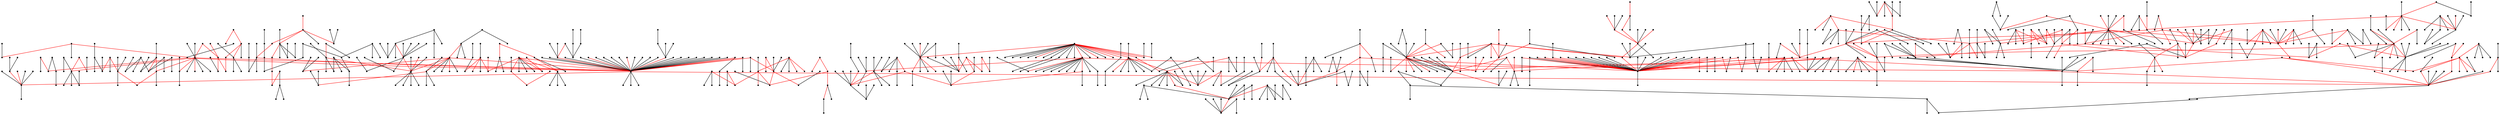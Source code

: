 strict graph  {
	graph [bb="0,0,746.92,563.16",
		overlap=vpsc,
		repulsiveforce=1.5,
		start=123
	];
	node [label="\N",
		penwidth=0.5,
		shape=point
	];
	3096	 [height=0.05,
		label="b'analytical chemistry'",
		level=1,
		pos="-91.94999999999905,92.1000000000003",
		width=0.05];
	3088	 [height=0.05,
		label="mass spectrometry",
		level=1,
		pos="-90.3100000000008,107.28999999999945",
		width=0.05];
	3096 -- 3088	 [color=red,
		pos="514.06,245.79 513.74,242.87 513.14,237.26 512.82,234.34"];
	4345	 [label="b'environmental chemistry'",
		level=2,
		pos="-92.64563428639018,85.65689950592666"];
	3096 -- 4345;
	2587	 [label="b'paleontology'",
		level=2,
		pos="-227.88548482574396,-92.08076467601677"];
	2571	 [height=0.05,
		label="b'geology'",
		level=1,
		pos="-225.88999999999947,-95.19800000000089",
		width=0.05];
	2587 -- 2571;
	4317	 [label="b'paleobiology'",
		level=2,
		pos="-229.92093611365462,-89.00478262078946"];
	2587 -- 4317;
	4316	 [label="b'paleoecology'",
		level=2,
		pos="-229.91080278357836,-88.9902432279323"];
	2587 -- 4316;
	2126	 [label="b'compressed sensing'",
		level=2,
		pos="-10.979527418813248,96.0129520208601"];
	848	 [height=0.05,
		label="b'signal processing'",
		level=1,
		pos="-8.090000000000572,93.7000000000005",
		width=0.05];
	2126 -- 848;
	3662	 [label="b'particle physics'",
		level=2,
		pos="-553.1615110763336,200.45434116484273"];
	1147	 [height=0.05,
		label="b'cosmology'",
		level=1,
		pos="-552.4110000000012,196.83000000000018",
		width=0.05];
	3662 -- 1147;
	3685	 [label="b'nuclear physics'",
		level=2,
		pos="-553.9494287398595,204.06438568075944"];
	3662 -- 3685;
	5081	 [label="b'conservation genetics'",
		level=2,
		pos="-150.2999262915388,88.32198226829117"];
	384	 [height=0.05,
		label="b'population genetics'",
		level=1,
		pos="-156.64000000000047,86.97999999999996",
		width=0.05];
	5081 -- 384;
	1926	 [label="b'emotion regulation'",
		level=2,
		pos="-226.33078101272196,217.58597541079848"];
	5013	 [label="b'mindfulness'",
		level=2,
		pos="-229.2136551369715,219.89731104958594"];
	1926 -- 5013;
	1169	 [height=0.05,
		label="b'emotion'",
		level=1,
		pos="-223.4680000000002,215.23999999999978",
		width=0.05];
	1926 -- 1169;
	3819	 [label="b'structural engineering'",
		level=2,
		pos="76.74472596250584,142.07674827229027"];
	3810	 [label="b'earthquake engineering'",
		level=2,
		pos="77.18719609316724,141.95342884952126"];
	3819 -- 3810;
	3830	 [label="b'civil engineering'",
		level=2,
		pos="76.30232065953362,142.1999087085096"];
	3819 -- 3830;
	1015	 [label="b'knowledge representation'",
		level=2,
		pos="-7.292307597084978,60.459310976398186"];
	838	 [height=0.05,
		label="b'artificial intelligence'",
		level=1,
		pos="-4.400000000000233,54.659999999999286",
		width=0.05];
	1015 -- 838;
	1144	 [label="b'astronomy'",
		level=2,
		pos="-542.9867457895576,183.05450972685335"];
	618	 [height=0.05,
		label="b'astrophysics'",
		level=1,
		pos="-549.1330000000016,181.0000000000003",
		width=0.05];
	1144 -- 618;
	1983	 [label="b'sentiment analysis'",
		level=2,
		pos="20.682962807077246,117.19347377847143"];
	847	 [height=0.05,
		label="b'natural language processing'",
		level=1,
		pos="20.559999999999945,119.03999999999988",
		width=0.05];
	1983 -- 847;
	802	 [label="b'herpetology'",
		level=2,
		pos="-162.50199980986676,8.927301355103202"];
	726	 [height=0.05,
		label="b'conservation biology'",
		level=1,
		pos="-157.2400000000003,12.709999999999468",
		width=0.05];
	802 -- 726;
	1179	 [label="b'disability'",
		level=2,
		pos="-220.18261215991612,219.6336008707354"];
	1168	 [height=0.05,
		label="b'aging'",
		level=1,
		pos="-220.2800000000003,219.69600000000025",
		width=0.05];
	1179 -- 1168;
	33	 [label="b'surface science'",
		level=2,
		pos="-533.2398339687427,50.65493894992284"];
	4429	 [label="b'heterogeneous catalysis'",
		level=2,
		pos="-539.5257012618574,52.2314298032059"];
	33 -- 4429;
	12	 [height=0.05,
		label="b'catalysis'",
		level=1,
		pos="-518.9190000000015,46.89999999999981",
		width=0.05];
	33 -- 12;
	374	 [height=0.05,
		label="b'ecology'",
		level=1,
		pos="-180.99000000000063,27.18000000000052",
		width=0.05];
	735	 [label="b'zoology'",
		level=2,
		pos="-187.09460200618528,25.004848193063566"];
	374 -- 735;
	742	 [label="b'marine biology'",
		level=2,
		pos="-182.02152330301024,33.57792237468458"];
	374 -- 742;
	727	 [height=0.05,
		label="b'climate change'",
		level=1,
		pos="-191.63000000000048,-15.630000000000223",
		width=0.05];
	374 -- 727	 [color=red,
		pos="423.12,165.7 421.37,158.66 415.11,133.46 413.38,126.51"];
	733	 [height=0.05,
		label=conservation,
		level=1,
		pos="-186.04501309871748,23.12484357774797",
		width=0.05];
	374 -- 733	 [color=red,
		pos="422.15,166.4 419.29,164.1 412.85,158.94 409.81,156.5"];
	345	 [height=0.05,
		label="b'evolution'",
		level=1,
		pos="-168.63999999999913,84.44000000000017",
		width=0.05];
	374 -- 345	 [color=red,
		pos="435.52,222.9 433.64,214.2 425.91,178.34 424,169.51"];
	728	 [height=0.05,
		label=biology,
		level=1,
		pos="-204.54000000000016,26.980000000000018",
		width=0.05];
	374 -- 728	 [color=red,
		pos="421.73,167.52 417.39,167.49 406.59,167.4 402.07,167.36"];
	749	 [label="b'limnology'",
		level=2,
		pos="-192.6276078223787,36.331608396911406"];
	374 -- 749;
	729	 [height=0.05,
		label="b'evolutionary biology'",
		level=1,
		pos="-168.9600000000008,32.11999999999989",
		width=0.05];
	374 -- 729	 [color=red,
		pos="425.46,168.31 427.78,169.26 431.71,170.88 433.93,171.79"];
	772	 [label="b'behaviour'",
		level=2,
		pos="-174.52955505338352,26.66999791288309"];
	374 -- 772;
	737	 [label="b'fisheries'",
		level=2,
		pos="-178.00328902424508,29.366017681120752"];
	374 -- 737;
	760	 [label="b'ecophysiology'",
		level=2,
		pos="-184.2780514674529,32.764457769965276"];
	374 -- 760;
	739	 [height=0.05,
		label=biodiversity,
		level=1,
		pos="-180.34788649278454,20.7313457775301",
		width=0.05];
	374 -- 739	 [color=red,
		pos="423.77,165.59 424.16,161.68 425.04,152.86 425.45,148.7"];
	374 -- 726	 [color=red,
		pos="425.13,166.59 429.43,163.97 441.4,156.68 445.73,154.04"];
	730	 [label="b'ecotoxicology'",
		level=2,
		pos="-174.82430070240883,25.18460449814859"];
	374 -- 730;
	744	 [height=0.05,
		label="environmental science",
		level=1,
		pos="-187.1922895318503,29.058578079358124",
		width=0.05];
	374 -- 744	 [color=red,
		pos="421.63,168.13 419.21,168.86 415.14,170.09 412.83,170.79"];
	754	 [label="b'ornithology'",
		level=2,
		pos="-178.7131518505767,21.112594167060074"];
	374 -- 754;
	752	 [label="b'botany'",
		level=2,
		pos="-176.83105102441365,32.1499692610321"];
	374 -- 752;
	756	 [label="b'invasive species'",
		level=2,
		pos="-178.14431924062583,33.00233218331494"];
	374 -- 756;
	781	 [label="b'global change'",
		level=2,
		pos="-184.89290322524272,22.006529457750396"];
	374 -- 781;
	732	 [height=0.05,
		label="b'entomology'",
		level=1,
		pos="-173.35000000000068,16.450000000000443",
		width=0.05];
	374 -- 732	 [color=red,
		pos="424.77,165.86 426.25,163.79 428.75,160.28 430.16,158.3"];
	768	 [height=0.05,
		label="b'biogeography'",
		level=1,
		pos="-189.08999999999983,7.909999999999457",
		width=0.05];
	374 -- 768	 [color=red,
		pos="422.83,165.76 421.32,162.18 417.94,154.14 416.34,150.34"];
	855	 [label="b'speech'",
		level=2,
		pos="5.244239163064842,123.87806323362553"];
	659	 [height=0.05,
		label="b'machine learning'",
		level=1,
		pos="2.8399999999995202,117.85999999999979",
		width=0.05];
	855 -- 659;
	3822	 [label="b'structures'",
		level=2,
		pos="76.74443050206693,142.07754668015355"];
	3822 -- 3810;
	5050	 [label="b'smart materials'",
		level=2,
		pos="76.30188201314127,142.20106526899974"];
	3822 -- 5050;
	5051	 [label="b'concrete'",
		level=2,
		pos="76.30178566020263,142.2013218661225"];
	3822 -- 5051;
	3588	 [label="b'social'",
		level=2,
		pos="-75.13623995225309,-68.49046052359205"];
	1871	 [label="b'political philosophy'",
		level=2,
		pos="-74.87803207528816,-62.015062487223304"];
	3588 -- 1871;
	2700	 [height=0.05,
		label=logistics,
		level=1,
		pos="74.73000000000084,20.870000000000232",
		width=0.05];
	2715	 [height=0.05,
		label="b'transportation'",
		level=1,
		pos="89.07999999999984,5.30999999999915",
		width=0.05];
	2700 -- 2715	 [color=red,
		pos="680.63,159.8 683.29,156.91 689.28,150.4 692.11,147.33"];
	2674	 [height=0.05,
		label="b'supply chain management'",
		level=1,
		pos="76.560000000001,37.470000000000255",
		width=0.05];
	2700 -- 2674	 [color=red,
		pos="680.91,175.79 680.56,172.61 679.88,166.48 679.53,163.29"];
	1146	 [label="b'plasma physics'",
		level=2,
		pos="-552.6433087796458,179.8266083235245"];
	1146 -- 618;
	3917	 [label="b'numerical modeling'",
		level=2,
		pos="74.53317070581377,142.69144699595807"];
	3853	 [label="b'rock mechanics'",
		level=2,
		pos="74.97540065484736,142.56869351679572"];
	3917 -- 3853;
	704	 [label="b'comparative genomics'",
		level=2,
		pos="-63.18873397634944,144.86448519758179"];
	346	 [height=0.05,
		label="b'bioinformatics'",
		level=1,
		pos="-63.96000000000028,138.43000000000018",
		width=0.05];
	704 -- 346;
	2915	 [height=0.05,
		label="b'marketing'",
		level=1,
		pos="-109.14000000000028,410.0200000000005",
		width=0.05];
	2904	 [height=0.05,
		label="b'management'",
		level=1,
		pos="-126.01000000000094,398.5000000000001",
		width=0.05];
	2915 -- 2904	 [color=red,
		pos="480.12,539.92 483.25,542.06 490.3,546.88 493.63,549.15"];
	4503	 [label="b'tourism'",
		level=2,
		pos="-106.25545716905357,404.216822965516"];
	2915 -- 4503;
	4505	 [label="b'advertising'",
		level=2,
		pos="-112.02454283094703,415.823177034485"];
	2915 -- 4505;
	4506	 [label="b'branding'",
		level=2,
		pos="-106.65806035672713,416.0064368905293"];
	2915 -- 4506;
	4500	 [height=0.05,
		label="consumer behavior",
		level=1,
		pos="-93.30000000000044,415.3299999999997",
		width=0.05];
	2915 -- 4500	 [color=red,
		pos="497.37,551.04 500.41,552.05 506.26,554.01 509.31,555.03"];
	3042	 [label="b'organizations'",
		level=2,
		pos="-141.3265922130727,342.3595625890204"];
	5329	 [label="b'economic sociology'",
		level=2,
		pos="-147.23092695553672,345.03094468188306"];
	3042 -- 5329;
	2805	 [label="b'work'",
		level=2,
		pos="-134.60726139764336,339.2832765167533"];
	3042 -- 2805;
	5012	 [label="b'measurement'",
		level=2,
		pos="-545.3804736775595,204.43449396543178"];
	5009	 [label="b'instrumentation'",
		level=2,
		pos="-539.469599651445,201.7776124692901"];
	5012 -- 5009;
	76	 [height=0.05,
		label="thin films",
		level=1,
		pos="-513.1306252787866,128.26909783970714",
		width=0.05];
	51	 [height=0.05,
		label="b'materials science'",
		level=1,
		pos="-518.2049999999992,132.29999999999995",
		width=0.05];
	76 -- 51	 [color=red,
		pos="88.193,271.21 91.179,268.83 97.043,264.18 99.789,262"];
	2756	 [label="b'assessment'",
		level=2,
		pos="-235.5604753551484,213.6737253918935"];
	2764	 [label="b'medical education'",
		level=2,
		pos="-239.12415539291763,219.08645442866782"];
	2756 -- 2764;
	1937	 [height=0.05,
		label="b'personality'",
		level=1,
		pos="-231.58400000000046,207.43000000000006",
		width=0.05];
	2756 -- 1937;
	2765	 [label="b'evaluation'",
		level=2,
		pos="-239.0999875399332,219.10228915507201"];
	2756 -- 2765;
	3123	 [height=0.05,
		label="b'dynamical systems'",
		level=1,
		pos="93.5499999999987,138.1799999999997",
		width=0.05];
	3619	 [label="b'mathematical biology'",
		level=2,
		pos="99.87458701690467,136.76682976866894"];
	3123 -- 3619;
	2377	 [height=0.05,
		label="b'control'",
		level=1,
		pos="78.95999999999935,141.44",
		width=0.05];
	3123 -- 2377	 [color=red,
		pos="685.31,281.4 688.11,280.77 693.5,279.57 696.31,278.94"];
	318	 [label="b'cell'",
		level=2,
		pos="-255.61282230201448,219.33552464570224"];
	282	 [height=0.05,
		label="b'molecular biology'",
		level=1,
		pos="-255.75000000000097,217.4900000000007",
		width=0.05];
	318 -- 282;
	4839	 [height=0.05,
		label="higher education",
		level=1,
		pos="-232.27487798754356,380.8960194600567",
		width=0.05];
	2792	 [height=0.05,
		label="b'learning'",
		level=1,
		pos="-230.18999999999983,374.76000000000033",
		width=0.05];
	4839 -- 2792	 [color=red,
		pos="373.67,517.22 372.78,519.82 371.29,524.21 370.45,526.7"];
	1288	 [label="b'adaptation'",
		level=2,
		pos="-195.20796077972895,-14.682734243420441"];
	1288 -- 727;
	468	 [label="b'electrophysiology'",
		level=2,
		pos="-183.19087622712993,224.37355925975544"];
	826	 [label="b'cardiology'",
		level=2,
		pos="-154.2065294548409,218.56712111979343"];
	468 -- 826;
	327	 [height=0.05,
		label="b'neuroscience'",
		level=1,
		pos="-212.15999999999963,230.5000000000004",
		width=0.05];
	468 -- 327;
	1807	 [height=0.05,
		label="b'hiv'",
		level=1,
		pos="7.792319999998796,200.10352000000043",
		width=0.05];
	2015	 [label="b'substance use'",
		level=2,
		pos="7.850082520857768,200.10069124293278"];
	1807 -- 2015;
	716	 [height=0.05,
		label=epidemiology,
		level=1,
		pos="7.659999999999684,200.1100000000008",
		width=0.05];
	1807 -- 716	 [color=red,
		pos="614.26,340.37 617.43,340.22 623.54,339.92 626.73,339.76"];
	2013	 [label="b'aids'",
		level=2,
		pos="7.795148757067125,200.1612825208567"];
	1807 -- 2013;
	2002	 [label="b'health disparities'",
		level=2,
		pos="7.475333457750761,193.63073307556297"];
	1807 -- 2002;
	622	 [height=0.05,
		label="b'photonics'",
		level=1,
		pos="-569.7390000000012,212.38999999999965",
		width=0.05];
	617	 [height=0.05,
		label="b'optics'",
		level=1,
		pos="-561.2490000000006,186.6699999999997",
		width=0.05];
	622 -- 617	 [color=red,
		pos="42.655,329.05 41.06,333.88 37.039,346.06 35.471,350.81"];
	633	 [height=0.05,
		label="b'plasmonics'",
		level=1,
		pos="-577.4960000000008,236.2800000000012",
		width=0.05];
	622 -- 633	 [color=red,
		pos="34.222,354.63 32.765,359.11 29.091,370.43 27.659,374.84"];
	635	 [label="b'optical communications'",
		level=2,
		pos="-566.2214849011565,213.54160899799842"];
	622 -- 635;
	634	 [height=0.05,
		label=optoelectronics,
		level=1,
		pos="-575.6048826827526,209.63520937468328",
		width=0.05];
	622 -- 634	 [color=red,
		pos="32.844,351.82 30.972,350.94 28.191,349.63 26.368,348.77"];
	304	 [height=0.05,
		label=biotechnology,
		level=1,
		pos="-309.00950045700455,216.23887177817883",
		width=0.05];
	241	 [height=0.05,
		label="b'microbiology'",
		level=1,
		pos="-303.79000000000076,220.08000000000015",
		width=0.05];
	304 -- 241	 [color=red,
		pos="299.09,359.2 297,357.65 293.46,355.05 291.46,353.58"];
	109	 [height=0.05,
		label="b'mems'",
		level=1,
		pos="-505.025000000001,185.85000000000025",
		width=0.05];
	1249	 [height=0.05,
		label="b'sensors'",
		level=1,
		pos="-512.594,189.34999999999997",
		width=0.05];
	109 -- 1249	 [color=red,
		pos="97.789,327.02 96.532,327.6 94.85,328.38 93.619,328.95"];
	1242	 [label="b'nems'",
		level=2,
		pos="-499.78341829514375,189.66094112634173"];
	109 -- 1242;
	1243	 [height=0.05,
		label="b'microfluidics'",
		level=1,
		pos="-517.9140000000009,201.5900000000006",
		width=0.05];
	109 -- 1243	 [color=red,
		pos="98.355,327.66 95.962,330.59 90.578,337.16 88.036,340.27"];
	1241	 [label="b'energy harvesting'",
		level=2,
		pos="-509.28048686702635,180.96243592761107"];
	109 -- 1241;
	69	 [height=0.05,
		label="b'nanotechnology'",
		level=1,
		pos="-493.22000000000037,167.48000000000005",
		width=0.05];
	109 -- 69	 [color=red,
		pos="110.26,309.53 107.97,313.09 102.72,321.27 100.53,324.67"];
	3696	 [label="b'planetary science'",
		level=2,
		pos="-269.29339854501586,-98.52204990297963"];
	3712	 [label="b'astrobiology'",
		level=2,
		pos="-275.74935705445387,-99.0860097965447"];
	3696 -- 3712;
	2586	 [height=0.05,
		label="b'geophysics'",
		level=1,
		pos="-239.77000000000032,-96.26100000000099",
		width=0.05];
	3696 -- 2586;
	5540	 [label="b'biomass'",
		level=2,
		pos="168.35897679075248,36.175051276592114"];
	3443	 [label="b'bioenergy'",
		level=2,
		pos="163.084387522458,39.94017532341019"];
	5540 -- 3443;
	72	 [height=0.05,
		label="chemical engineering",
		level=1,
		pos="-541.752,132.56999999999954",
		width=0.05];
	72 -- 51	 [color=red,
		pos="84.517,272.68 80.181,272.73 69.376,272.85 64.856,272.9"];
	2266	 [height=0.05,
		label="b'environmental engineering'",
		level=1,
		pos="-557.5200000000008,131.73000000000025",
		width=0.05];
	72 -- 2266	 [color=red,
		pos="60.884,272.83 57.858,272.67 52.035,272.36 48.999,272.2"];
	1778	 [label="b'urban economics'",
		level=2,
		pos="34.50833356604343,79.26180876240022"];
	1771	 [label="b'real estate'",
		level=2,
		pos="40.18911260752151,76.14312305860796"];
	1778 -- 1771;
	3515	 [label="b'water'",
		level=2,
		pos="-556.654159516648,116.96305322960154"];
	5142	 [label="b'soil'",
		level=2,
		pos="-556.2113744585425,110.49765359543711"];
	3515 -- 5142;
	2271	 [label="b'wastewater treatment'",
		level=2,
		pos="-557.126211021246,124.33801831308503"];
	3515 -- 2271;
	1249 -- 5009;
	3554	 [label="b'american politics'",
		level=2,
		pos="-230.36600626303454,208.13610874670766"];
	3548	 [height=0.05,
		label="b'public opinion'",
		level=1,
		pos="-230.1824000000006,207.2292000000002",
		width=0.05];
	3554 -- 3548;
	2508	 [label="b'orthopaedics'",
		level=2,
		pos="87.1191840053497,169.67398909370309"];
	2376	 [height=0.05,
		label="b'biomechanics'",
		level=1,
		pos="85.22,175.8700000000007",
		width=0.05];
	2508 -- 2376;
	456	 [label="b'international political economy'",
		level=2,
		pos="-276.20934186895494,141.56646820090296"];
	430	 [height=0.05,
		label="b'international relations'",
		level=1,
		pos="-273.7419999999994,135.57399999999993",
		width=0.05];
	456 -- 430;
	3805	 [label="b'structural dynamics'",
		level=2,
		pos="77.63011589477387,141.8288313632412"];
	3810 -- 3805;
	5279	 [label="b'mechanics of materials'",
		level=2,
		pos="101.14366995604385,182.97638719919985"];
	2549	 [label="b'solid mechanics'",
		level=2,
		pos="98.31853166849541,185.34774149701497"];
	5279 -- 2549;
	1777	 [label="b'investments'",
		level=2,
		pos="54.64142363326989,62.58789894015784"];
	1764	 [height=0.05,
		label="b'finance'",
		level=1,
		pos="53.09000000000006,68.88",
		width=0.05];
	1777 -- 1764;
	2824	 [label="b'sport'",
		level=2,
		pos="-132.0399885214083,331.1359389420861"];
	562	 [height=0.05,
		label="b'gender'",
		level=1,
		pos="-127.91000000000014,336.12999999999994",
		width=0.05];
	2824 -- 562;
	271	 [label="b'vaccines'",
		level=2,
		pos="-341.09277999599107,204.10681955970875"];
	205	 [height=0.05,
		label="b'immunology'",
		level=1,
		pos="-342.4199999999994,210.45000000000013",
		width=0.05];
	271 -- 205;
	70	 [height=0.05,
		label="b'physics'",
		level=1,
		pos="-540.5190000000032,162.75000000000023",
		width=0.05];
	617 -- 70	 [color=red,
		pos="62.691,304.68 58.944,309.01 48.499,321.06 44.714,325.42"];
	623	 [label="b'biophotonics'",
		level=2,
		pos="-558.03049767267,188.49766477337502"];
	617 -- 623;
	628	 [label="b'microscopy'",
		level=2,
		pos="-567.2962326675486,188.9998987320641"];
	617 -- 628;
	626	 [label="b'lasers'",
		level=2,
		pos="-566.8843257569229,183.46991333703204"];
	617 -- 626;
	85	 [label="b'mechanical engineering'",
		level=2,
		pos="-515.1557249504754,126.58166346657647"];
	85 -- 51;
	2874	 [label="b'dentistry'",
		level=2,
		pos="-5.798888470354808,216.93003490025174"];
	1808	 [height=0.05,
		label="b'public health'",
		level=1,
		pos="-1.7500000000002842,211.87000000000006",
		width=0.05];
	2874 -- 1808;
	2813	 [label="b'youth'",
		level=2,
		pos="-125.7167542736489,329.0599125745633"];
	4572	 [label="b'children'",
		level=2,
		pos="-123.4518024230441,322.02550174493217"];
	2813 -- 4572;
	2813 -- 562;
	1938	 [height=0.05,
		label="political psychology",
		level=1,
		pos="-229.53960000000063,208.17919999999964",
		width=0.05];
	3548 -- 1938	 [color=red,
		pos="288.51,236.48 285.6,232.19 277.5,220.23 274.57,215.89"];
	3552	 [label="b'elections'",
		level=2,
		pos="-223.97603544818247,203.19466135606484"];
	3548 -- 3552;
	3553	 [label="b'political behavior'",
		level=2,
		pos="-230.95819556897789,207.73351733049165"];
	3548 -- 3553;
	3551	 [height=0.05,
		label="b'political communication'",
		level=1,
		pos="-230.68320000000068,206.42680000000024",
		width=0.05];
	3548 -- 3551	 [color=red,
		pos="272.5,212.72 270.2,209.03 264.46,199.82 262.05,195.97"];
	4119	 [label="b'ethnicity'",
		level=2,
		pos="-118.03631120006573,317.4661879102818"];
	2809	 [height=0.05,
		label="b'race'",
		level=1,
		pos="-114.02999999999986,322.56000000000023",
		width=0.05];
	4119 -- 2809;
	1751	 [label="b'research methods'",
		level=2,
		pos="14.42796349683934,92.22956104372145"];
	844	 [height=0.05,
		label="b'statistics'",
		level=1,
		pos="17.610000000000383,94.12000000000069",
		width=0.05];
	1751 -- 844;
	1291	 [label="b'carbon cycle'",
		level=2,
		pos="-185.31924601957346,-17.103714774188006"];
	727 -- 1291;
	1267	 [height=0.05,
		label=agriculture,
		level=1,
		pos="-193.38366150912069,-21.868759680302478",
		width=0.05];
	727 -- 1267	 [color=red,
		pos="412.4,122.8 411.55,119.77 409.91,113.95 409.06,110.92"];
	1276	 [label="b'forest ecology'",
		level=2,
		pos="-194.92953021161583,-10.052316661931233"];
	727 -- 1276;
	1264	 [height=0.05,
		label="b'hydrology'",
		level=1,
		pos="-199.56000000000046,-51.9050000000002",
		width=0.05];
	727 -- 1264	 [color=red,
		pos="412.51,122.78 411.12,116.42 406.74,96.356 405.4,90.241"];
	1268	 [label="b'air pollution'",
		level=2,
		pos="-185.31492589081566,-11.767837132514558"];
	727 -- 1268;
	1274	 [label="b'sustainable development'",
		level=2,
		pos="-197.257216161237,-18.844325638738965"];
	727 -- 1274;
	1289	 [label="b'coral reefs'",
		level=2,
		pos="-188.17072625337664,-21.110043447186925"];
	727 -- 1289;
	1482	 [height=0.05,
		label="smart grid",
		level=1,
		pos="98.64208751746537,71.89534460371303",
		width=0.05];
	1460	 [height=0.05,
		label="power systems",
		level=1,
		pos="93.27000000000004,75.51999999999941",
		width=0.05];
	1482 -- 1460	 [color=red,
		pos="699.41,214.82 702.56,212.7 709.65,207.91 713,205.65"];
	1922	 [height=0.05,
		label="b'social psychology'",
		level=1,
		pos="-228.74200000000042,209.24000000000063",
		width=0.05];
	1938 -- 1922	 [color=red,
		pos="308.19,262.82 304.52,257.93 294.15,244.15 290.7,239.55"];
	5091	 [label="b'clinical psychology'",
		level=2,
		pos="-140.10565871355516,256.55212101471125"];
	3973	 [label="b'anxiety'",
		level=2,
		pos="-146.2236777529488,254.41499816593722"];
	5091 -- 3973;
	2916	 [height=0.05,
		label=leadership,
		level=1,
		pos="-131.45413212896167,402.01551936412716",
		width=0.05];
	2916 -- 2904	 [color=red,
		pos="476.75,540.03 475.04,541.13 472.5,542.77 470.84,543.85"];
	470	 [height=0.05,
		label=cognition,
		level=1,
		pos="-217.98800000000034,222.4199999999999",
		width=0.05];
	1168 -- 470	 [color=red,
		pos="361.86,328.79 359.66,326.17 355.43,321.14 353.22,318.52"];
	1172	 [height=0.05,
		label="b'health'",
		level=1,
		pos="-220.5268000000001,219.17200000000005",
		width=0.05];
	1168 -- 1172	 [color=red,
		pos="350.84,314.79 349.65,312.26 347.64,307.99 346.5,305.56"];
	1173	 [label="b'dementia'",
		level=2,
		pos="-221.83820544135227,220.69438606824178"];
	1168 -- 1173;
	586	 [height=0.05,
		label="b'strategy'",
		level=1,
		pos="-144.17999999999975,388.3900000000003",
		width=0.05];
	586 -- 2904	 [color=red,
		pos="462.07,529.68 465.44,531.56 473.03,535.78 476.62,537.78"];
	2903	 [label="b'international business'",
		level=2,
		pos="-148.70178443604897,393.0322964738415"];
	586 -- 2903;
	577	 [height=0.05,
		label="b'innovation'",
		level=1,
		pos="-156.93000000000018,366.82999999999936",
		width=0.05];
	586 -- 577	 [color=red,
		pos="448.64,508.88 450.99,512.85 456.84,522.74 459.29,526.88"];
	3250	 [height=0.05,
		label="b'quantum optics'",
		level=1,
		pos="-582.271000000001,275.1600000000004",
		width=0.05];
	3264	 [label="b'atomic physics'",
		level=2,
		pos="-588.7484280597397,275.3609397124643"];
	3250 -- 3264;
	644	 [height=0.05,
		label="b'nanophotonics'",
		level=1,
		pos="-584.5730000000012,257.6199999999998",
		width=0.05];
	3250 -- 644	 [color=red,
		pos="20.244,399.86 20.689,403.25 21.623,410.36 22.061,413.71"];
	3256	 [height=0.05,
		label="b'quantum information'",
		level=1,
		pos="-583.2860000000003,289.9599999999998",
		width=0.05];
	3250 -- 3256	 [color=red,
		pos="22.175,417.34 21.98,420.18 21.605,425.64 21.41,428.49"];
	3257	 [label="b'nonlinear optics'",
		level=2,
		pos="-552.6753837965896,274.24189877907406"];
	3250 -- 3257;
	1766	 [height=0.05,
		label=law,
		level=1,
		pos="46.26998085217406,47.60459756719353",
		width=0.05];
	1760	 [height=0.05,
		label="b'economics'",
		level=1,
		pos="42.900000000000574,53.13999999999993",
		width=0.05];
	1766 -- 1760	 [color=red,
		pos="648.65,191.55 650.59,188.37 654.4,182.11 656.18,179.19"];
	1909	 [label="b'computational physics'",
		level=2,
		pos="-520.824332606525,111.11844520491816"];
	71	 [height=0.05,
		label="b'condensed matter physics'",
		level=1,
		pos="-520.0290000000005,117.5499999999995",
		width=0.05];
	1909 -- 71;
	126	 [label="b'electronics'",
		level=2,
		pos="-498.92889594363066,170.5469134552407"];
	126 -- 69;
	2459	 [label="b'differential geometry'",
		level=2,
		pos="-584.8971472298524,175.64956921426"];
	2458	 [label="b'mathematical physics'",
		level=2,
		pos="-578.6477177731829,173.9343192315327"];
	2459 -- 2458;
	4212	 [label="b'inverse problems'",
		level=2,
		pos="59.48841895271053,140.1109486394608"];
	1524	 [height=0.05,
		label="b'image processing'",
		level=1,
		pos="58.09999999999897,136.67999999999958",
		width=0.05];
	4212 -- 1524;
	5406	 [label="b'uncertainty quantification'",
		level=2,
		pos="60.83778974479287,143.55077917553092"];
	4212 -- 5406;
	489	 [height=0.05,
		label="b'neurology'",
		level=1,
		pos="-221.77000000000015,243.1400000000005",
		width=0.05];
	4242	 [label="b'stroke'",
		level=2,
		pos="-225.6922000463642,248.29885625244995"];
	489 -- 4242;
	489 -- 327	 [color=red,
		pos="391.23,372.41 389.39,374.84 385.84,379.5 383.99,381.94"];
	555	 [height=0.05,
		label="b'education'",
		level=1,
		pos="-167.64000000000073,320.08000000000044",
		width=0.05];
	555 -- 562	 [color=red,
		pos="438.63,461.13 445.05,463.73 467.71,472.88 474.64,475.68"];
	564	 [height=0.05,
		label=policy,
		level=1,
		pos="-173.65461238207308,322.49285907805637",
		width=0.05];
	555 -- 564	 [color=red,
		pos="435.09,461.18 431.78,462.51 424.82,465.3 421.55,466.61"];
	561	 [height=0.05,
		label="b'sociology'",
		level=1,
		pos="-154.91000000000116,309.40999999999974",
		width=0.05];
	555 -- 561	 [color=red,
		pos="438.49,459.14 440.93,457.09 445.63,453.15 448.08,451.09"];
	559	 [height=0.05,
		label="b'technology'",
		level=1,
		pos="-165.44000000000074,345.9099999999988",
		width=0.05];
	555 -- 559	 [color=red,
		pos="437.1,462.47 437.51,467.32 438.55,479.55 438.96,484.32"];
	563	 [label="b'child development'",
		level=2,
		pos="-167.32069469711223,312.68442651696114"];
	555 -- 563;
	467	 [height=0.05,
		label=psychology,
		level=1,
		pos="-200.780000000001,287.04000000000053",
		width=0.05];
	555 -- 467	 [color=red,
		pos="405.22,428.82 410.67,434.25 430.17,453.7 435.55,459.07"];
	560	 [height=0.05,
		label="b'educational technology'",
		level=1,
		pos="-173.74000000000024,331.53999999999905",
		width=0.05];
	555 -- 560	 [color=red,
		pos="435.97,462.23 434.79,464.45 432.8,468.19 431.67,470.31"];
	1170	 [height=0.05,
		label="b'language'",
		level=1,
		pos="-216.97400000000056,219.86200000000002",
		width=0.05];
	470 -- 1170	 [color=red,
		pos="364.06,328.46 365.04,325.99 366.69,321.82 367.63,319.45"];
	470 -- 1169	 [color=red,
		pos="362.09,328.91 357.58,323.01 341.46,301.88 337.02,296.06"];
	470 -- 327	 [color=red,
		pos="391.16,369.12 386.36,362.48 369.21,338.7 364.48,332.14"];
	114	 [label="b'surface chemistry'",
		level=2,
		pos="-498.95781059551194,164.46752915247808"];
	114 -- 69;
	1974	 [label="b'nursing'",
		level=2,
		pos="-242.01539295027953,272.6543973084259"];
	1971	 [height=0.05,
		label="b'mental health'",
		level=1,
		pos="-238.25000000000028,267.3800000000008",
		width=0.05];
	1974 -- 1971;
	3900	 [label="b'scientific computing'",
		level=2,
		pos="-595.4209140065184,10.408473832024562"];
	3893	 [height=0.05,
		label="b'numerical analysis'",
		level=1,
		pos="-599.8916000000033,15.099999999999397",
		width=0.05];
	3900 -- 3893;
	2457	 [label="b'solar energy'",
		level=2,
		pos="-503.9545107641323,215.75893085717945"];
	2317	 [height=0.05,
		label="b'photovoltaics'",
		level=1,
		pos="-501.8200000000003,209.64000000000027",
		width=0.05];
	2457 -- 2317;
	2722	 [label="b'land use'",
		level=2,
		pos="84.31607895826633,0.9165381138251529"];
	2715 -- 2722;
	2720	 [label="b'mobile'",
		level=2,
		pos="93.47346188617384,0.5460789582656354"];
	2715 -- 2720;
	480	 [label="b'ion channels'",
		level=2,
		pos="-205.79797061318249,231.73370706345185"];
	480 -- 327;
	841	 [height=0.05,
		label="b'computer vision'",
		level=1,
		pos="44.41000000000088,142.21999999999932",
		width=0.05];
	1524 -- 841	 [color=red,
		pos="650.66,281.9 653.29,280.84 658.34,278.79 660.98,277.72"];
	4211	 [label="b'signal'",
		level=2,
		pos="55.66899567256096,130.67269869266426"];
	1524 -- 4211;
	4227	 [label="b'biomedical imaging'",
		level=2,
		pos="64.10730130733403,134.24899567256094"];
	1524 -- 4227;
	2612	 [label="b'paleoceanography'",
		level=2,
		pos="-240.88393337821782,-171.23475570942207"];
	2593	 [label="b'paleoclimate'",
		level=2,
		pos="-235.35703390019643,-142.1958083481734"];
	2612 -- 2593;
	2616	 [label="b'paleoclimatology'",
		level=2,
		pos="-242.06721011240063,-177.60635732969592"];
	2612 -- 2616;
	2038	 [height=0.05,
		label="high performance computing",
		level=1,
		pos="-19.450000000000045,-122.32100000000094",
		width=0.05];
	3779	 [height=0.05,
		label="parallel computing",
		level=1,
		pos="-20.167876412207463,-128.76166025295103",
		width=0.05];
	2038 -- 3779	 [color=red,
		pos="584.89,16.048 584.55,12.931 583.88,6.9343 583.54,3.8075"];
	2030	 [height=0.05,
		label="b'computer architecture'",
		level=1,
		pos="-10.029999999998353,-104.857000000001",
		width=0.05];
	2038 -- 2030	 [color=red,
		pos="593.67,33.891 591.92,30.649 587.98,23.353 586.12,19.908"];
	519	 [label="b'plasticity'",
		level=2,
		pos="-214.3287541436007,236.60687780308015"];
	519 -- 327;
	2958	 [label="b'coding theory'",
		level=2,
		pos="-2.0294161841935363,76.83714435265284"];
	2933	 [height=0.05,
		label="b'information theory'",
		level=1,
		pos="-2.5364000000005547,77.61120000000005",
		width=0.05];
	2958 -- 2933;
	377	 [label="b'palaeontology'",
		level=2,
		pos="-165.9680586263376,78.53591833281003"];
	345 -- 377;
	381	 [label="b'cooperation'",
		level=2,
		pos="-174.1513183710824,87.84922584316382"];
	345 -- 381;
	376	 [label="b'sexual selection'",
		level=2,
		pos="-168.82961547579632,90.91776944699912"];
	345 -- 376;
	379	 [label="b'symbiosis'",
		level=2,
		pos="-162.34966460516668,82.88143281901215"];
	345 -- 379;
	375	 [label="b'systematics'",
		level=2,
		pos="-192.22828205377982,66.54205715555861"];
	345 -- 375;
	373	 [height=0.05,
		label="b'development'",
		level=1,
		pos="-200.83000000000055,86.37999999999937",
		width=0.05];
	345 -- 373	 [color=red,
		pos="433.82,224.93 427.89,225.28 411.15,226.29 405.58,226.63"];
	388	 [label="b'speciation'",
		level=2,
		pos="-163.65989204371752,80.29319692040796"];
	345 -- 388;
	326	 [height=0.05,
		label="b'genomics'",
		level=1,
		pos="-140.96000000000026,139.68",
		width=0.05];
	345 -- 326	 [color=red,
		pos="462.69,278.21 458.49,269.82 441.15,235.22 436.88,226.7"];
	345 -- 384	 [color=red,
		pos="437.8,225.2 440.02,225.67 443.69,226.44 445.95,226.92"];
	390	 [label="b'animal behavior'",
		level=2,
		pos="-163.51024202857474,88.400181080676"];
	345 -- 390;
	389	 [label="b'behavior'",
		level=2,
		pos="-171.8771517795403,90.05411608299563"];
	345 -- 389;
	382	 [height=0.05,
		label="b'phylogenetics'",
		level=1,
		pos="-168.99000000000075,71.22999999999968",
		width=0.05];
	345 -- 382	 [color=red,
		pos="435.87,222.74 435.81,220.18 435.69,215.87 435.63,213.43"];
	4277	 [label="b'new media'",
		level=2,
		pos="-231.4892034134399,204.99207737063716"];
	3961	 [height=0.05,
		label="b'social media'",
		level=1,
		pos="-231.03600000000125,205.79880000000009",
		width=0.05];
	4277 -- 3961;
	2269	 [label="b'water treatment'",
		level=2,
		pos="-563.9913678224251,131.38525437780115"];
	2269 -- 2266;
	840	 [height=0.05,
		label="b'optimization'",
		level=1,
		pos="53.899999999998556,89.25999999999976",
		width=0.05];
	1461	 [height=0.05,
		label="b'game theory'",
		level=1,
		pos="64.74000000000089,77.06999999999982",
		width=0.05];
	840 -- 1461	 [color=red,
		pos="659.8,228.12 661.88,225.78 665.88,221.28 667.97,218.94"];
	1462	 [height=0.05,
		label="b'operations research'",
		level=1,
		pos="66.19999999999993,59.8799999999996",
		width=0.05];
	840 -- 1462	 [color=red,
		pos="659.28,227.69 661.55,222.28 667.94,207.01 670.07,201.92"];
	1475	 [label="b'energy systems'",
		level=2,
		pos="55.6302508924127,95.50529285833996"];
	840 -- 1475;
	840 -- 1460	 [color=red,
		pos="660.59,228.88 667.49,226.47 689.27,218.87 695.91,216.56"];
	1474	 [label="b'optimal control'",
		level=2,
		pos="59.11620647359584,93.10560022128338"];
	840 -- 1474;
	1476	 [label="b'reliability'",
		level=2,
		pos="49.06372795097627,84.9463097346955"];
	840 -- 1476;
	1464	 [height=0.05,
		label=simulation,
		level=1,
		pos="82.60000000000079,88.40000000000032",
		width=0.05];
	840 -- 1464	 [color=red,
		pos="660.36,229.56 665.54,229.41 680,228.98 685.24,228.82"];
	840 -- 659	 [color=red,
		pos="609.11,257.27 616.86,252.93 648.84,235.01 656.72,230.6"];
	918	 [label="b'affective computing'",
		level=2,
		pos="7.917990900449067,113.83365433027811"];
	918 -- 659;
	3097	 [height=0.05,
		label=metabolomics,
		level=1,
		pos="-96.51935359338749,105.43490458751236",
		width=0.05];
	3097 -- 3088	 [color=red,
		pos="512.12,247.01 509.47,246.22 505.01,244.89 502.47,244.13"];
	3234	 [label="b'constitutional law'",
		level=2,
		pos="-279.09449114324735,130.68361866531853"];
	440	 [height=0.05,
		label="b'human rights'",
		level=1,
		pos="-276.77800000000093,136.73599999999962",
		width=0.05];
	3234 -- 440;
	1870	 [label="b'bioethics'",
		level=2,
		pos="-79.72074093765887,-32.09368166642823"];
	1864	 [height=0.05,
		label="b'ethics'",
		level=1,
		pos="-73.24999999999991,-32.44999999999993",
		width=0.05];
	1870 -- 1864;
	1760 -- 1764	 [color=red,
		pos="648.72,195.43 650.76,198.58 654.77,204.78 656.64,207.68"];
	1741	 [height=0.05,
		label=econometrics,
		level=1,
		pos="29.969999999998976,72.3100000000004",
		width=0.05];
	1760 -- 1741	 [color=red,
		pos="635.55,211.17 637.93,207.64 643.87,198.84 646.35,195.16"];
	1765	 [label="b'economic history'",
		level=2,
		pos="36.545488593467184,51.868136870031954"];
	1760 -- 1765;
	1767	 [height=0.05,
		label="b'industrial organization'",
		level=1,
		pos="39.55000000000061,36.47000000000003",
		width=0.05];
	1760 -- 1767	 [color=red,
		pos="647.11,191.72 646.49,188.63 645.22,182.29 644.55,178.97"];
	1925	 [label="b'psychophysiology'",
		level=2,
		pos="-218.2657144733711,211.3755884876786"];
	1925 -- 1169;
	1641	 [label="b'wireless'",
		level=2,
		pos="29.461493967375134,325.4469471521077"];
	1623	 [height=0.05,
		label="b'networks'",
		level=1,
		pos="35.899999999999125,324.7100000000002",
		width=0.05];
	1641 -- 1623;
	488	 [height=0.05,
		label=fmri,
		level=1,
		pos="-190.0900000000006,220.95",
		width=0.05];
	4234	 [height=0.05,
		label=eeg,
		level=1,
		pos="-183.98050182675198,218.7886385984277",
		width=0.05];
	488 -- 4234	 [color=red,
		pos="416.48,360.61 419.61,359.5 425.64,357.37 428.78,356.26"];
	488 -- 327	 [color=red,
		pos="394.14,370.11 398.21,368.35 408.33,363.97 412.57,362.14"];
	3842	 [label="b'geomechanics'",
		level=2,
		pos="75.4176652863436,142.4458620175257"];
	3853 -- 3842;
	1402	 [height=0.05,
		label="information systems",
		level=1,
		pos="10.301231830072641,-35.155319142649304",
		width=0.05];
	1397	 [height=0.05,
		label="software engineering",
		level=1,
		pos="9.729999999998654,-28.700000000000728",
		width=0.05];
	1402 -- 1397	 [color=red,
		pos="614.48,109.68 614.75,106.58 615.28,100.61 615.55,97.498"];
	2504	 [label="b'rehabilitation'",
		level=2,
		pos="90.69986494277254,172.41044348996832"];
	2504 -- 2376;
	2481	 [label="b'behavioral ecology'",
		level=2,
		pos="-171.42170015113192,38.1147880198598"];
	2481 -- 729;
	863	 [label="b'nlp'",
		level=2,
		pos="9.213056803815892,119.03541397493147"];
	863 -- 659;
	3304	 [label="b'supramolecular chemistry'",
		level=2,
		pos="-520.4140204241177,41.11993937581212"];
	29	 [height=0.05,
		label="b'organic chemistry'",
		level=1,
		pos="-521.2939999999992,41.405999999999324",
		width=0.05];
	3304 -- 29;
	5597	 [label="b'health services research'",
		level=2,
		pos="-306.0422139349368,32.02355349968045"];
	3421	 [label="b'health policy'",
		level=2,
		pos="-301.2060782052181,36.33739659382201"];
	5597 -- 3421;
	4250	 [label="b'innate immunity'",
		level=2,
		pos="-349.6001069139537,189.48917607599938"];
	247	 [height=0.05,
		label="b'inflammation'",
		level=1,
		pos="-347.5000000000004,195.62000000000015",
		width=0.05];
	4250 -- 247;
	3224	 [label="b'molecular'",
		level=2,
		pos="-285.2556471265576,273.93649317652114"];
	3013	 [height=0.05,
		label="b'cell biology'",
		level=1,
		pos="-285.07000000000073,273.0300000000002",
		width=0.05];
	3224 -- 3013;
	349	 [label="b'gene regulation'",
		level=2,
		pos="-142.61075094232197,145.94677527629315"];
	349 -- 326;
	4584	 [label="b'judgment'",
		level=2,
		pos="-74.00652018691262,423.5366039415"];
	4524	 [height=0.05,
		label="b'decision making'",
		level=1,
		pos="-79.96999999999963,420.999999999999",
		width=0.05];
	4584 -- 4524;
	4386	 [label="b'silicon photonics'",
		level=2,
		pos="-546.1961767898165,274.11026443508706"];
	4386 -- 3257;
	1620	 [label="b'virtualization'",
		level=2,
		pos="16.233777866573707,236.14427996908387"];
	1591	 [height=0.05,
		label="b'cloud computing'",
		level=1,
		pos="9.850000000000676,237.25999999999985",
		width=0.05];
	1620 -- 1591;
	2112	 [height=0.05,
		label="b'wireless communications'",
		level=1,
		pos="-2.850000000000392,78.0900000000002",
		width=0.05];
	2112 -- 2933	 [color=red,
		pos="602.94,216.58 604.46,214.27 607.02,210.36 608.47,208.14"];
	2936	 [label="b'cognitive radio'",
		level=2,
		pos="-8.680127278890811,75.26032387912123"];
	2112 -- 2936;
	2112 -- 848	 [color=red,
		pos="597.12,232.15 598.13,229.15 600.06,223.39 601.07,220.38"];
	4156	 [height=0.05,
		label="b'computational chemistry'",
		level=1,
		pos="-338.43000000000063,307.16999999999945",
		width=0.05];
	4171	 [label="b'molecular modeling'",
		level=2,
		pos="-337.15228313375326,300.8166630305918"];
	4156 -- 4171;
	4168	 [label="b'quantum chemistry'",
		level=2,
		pos="-344.26793716292025,336.19863927216295"];
	4156 -- 4168;
	3161	 [height=0.05,
		label="b'physical chemistry'",
		level=1,
		pos="-324.0100000000009,310.07000000000016",
		width=0.05];
	4156 -- 3161	 [color=red,
		pos="278.8,450.07 276.03,449.52 270.7,448.44 267.93,447.89"];
	4166	 [label="b'theoretical chemistry'",
		level=2,
		pos="-344.78333696940825,305.8922831337521"];
	4156 -- 4166;
	4158	 [label="b'ultrafast spectroscopy'",
		level=2,
		pos="-318.78383868536775,313.90206066634755"];
	4158 -- 3161;
	3011	 [height=0.05,
		label="b'structural biology'",
		level=1,
		pos="-296.47000000000105,263.7100000000006",
		width=0.05];
	315	 [height=0.05,
		label="b'biochemistry'",
		level=1,
		pos="-281.7399999999998,256.77",
		width=0.05];
	3011 -- 315	 [color=red,
		pos="321.02,397.98 318.2,399.31 312.76,401.87 309.92,403.21"];
	3031	 [label="b'nmr'",
		level=2,
		pos="-299.2320795166433,257.84754592505215"];
	3011 -- 3031;
	3020	 [label="b'crystallography'",
		level=2,
		pos="-302.3324540749495,266.4720795166429"];
	3011 -- 3020;
	3960	 [label="b'journalism'",
		level=2,
		pos="-225.10788847151835,203.12326365276462"];
	3960 -- 3551;
	799	 [height=0.05,
		label="marine ecology",
		level=1,
		pos="-150.78940201285116,12.087716587620323",
		width=0.05];
	799 -- 726	 [color=red,
		pos="449.27,152.88 452.32,152.59 458.18,152.02 461.23,151.73"];
	111	 [height=0.05,
		label="b'graphene'",
		level=1,
		pos="-507.84700000000055,167.27999999999935",
		width=0.05];
	3055	 [label="b'carbon nanotubes'",
		level=2,
		pos="-508.01853904053627,160.80172666563726"];
	111 -- 3055;
	3056	 [label="b'nanoelectronics'",
		level=2,
		pos="-507.6754609594651,173.75827333436146"];
	111 -- 3056;
	111 -- 69	 [color=red,
		pos="109.06,307.81 106.23,307.77 101.46,307.71 98.757,307.67"];
	3062	 [height=0.05,
		label="2d materials",
		level=1,
		pos="-514.3131690015161,167.7114040808491",
		width=0.05];
	111 -- 3062	 [color=red,
		pos="94.452,307.79 91.64,307.98 86.896,308.3 84.205,308.47"];
	1342	 [label="b'forestry'",
		level=2,
		pos="-192.83582589544775,-67.2905240546249"];
	1302	 [height=0.05,
		label="b'remote sensing'",
		level=1,
		pos="-186.37999999999985,-67.85600000000125",
		width=0.05];
	1342 -- 1302;
	1006	 [height=0.05,
		label="computer science",
		level=1,
		pos="2.439999999999401,12.919999999999732",
		width=0.05];
	1006 -- 1397	 [color=red,
		pos="607.32,151.49 608.5,144.77 612.66,121.03 613.93,113.78"];
	1006 -- 838	 [color=red,
		pos="600.47,193.23 601.57,186.49 605.47,162.68 606.66,155.41"];
	1561	 [label="b'multimedia'",
		level=2,
		pos="48.225443773117924,136.9816949448009"];
	841 -- 1561;
	1517	 [height=0.05,
		label="b'medical imaging'",
		level=1,
		pos="65.33999999999972,157.91999999999933",
		width=0.05];
	841 -- 1517	 [color=red,
		pos="650.62,283.81 654.48,286.7 664.08,293.91 668.1,296.92"];
	1531	 [label="b'image analysis'",
		level=2,
		pos="38.92558685853188,145.67234174594756"];
	841 -- 1531;
	1518	 [height=0.05,
		label="b'computer graphics'",
		level=1,
		pos="45.820000000000476,159.18999999999974",
		width=0.05];
	841 -- 1518	 [color=red,
		pos="649.13,284.4 649.39,287.54 649.93,293.99 650.21,297.37"];
	1523	 [label="b'augmented reality'",
		level=2,
		pos="44.881145370754595,135.7566051430567"];
	841 -- 1523;
	1522	 [height=0.05,
		label=imaging,
		level=1,
		pos="49.23202895666068,146.54960596108506",
		width=0.05];
	841 -- 1522	 [color=red,
		pos="650.6,284.04 652.61,285.84 655.99,288.88 657.91,290.6"];
	1519	 [height=0.05,
		label="b'robotics'",
		level=1,
		pos="76.10999999999981,155.0700000000001",
		width=0.05];
	841 -- 1519	 [color=red,
		pos="650.68,283.27 656.14,285.48 673.13,292.37 678.81,294.67"];
	841 -- 659	 [color=red,
		pos="609.2,259.27 616.04,263.28 640.5,277.61 647.25,281.56"];
	472	 [height=0.05,
		label=psychiatry,
		level=1,
		pos="-227.67000000000058,252.55999999999972",
		width=0.05];
	472 -- 1971	 [color=red,
		pos="375.6,394.74 373.48,397.71 369.32,403.53 367.37,406.26"];
	472 -- 327	 [color=red,
		pos="391.19,372.59 388.33,376.65 381.22,386.78 378.24,391.01"];
	3306	 [label="b'polymer chemistry'",
		level=2,
		pos="-527.4570796751885,43.40947197494742"];
	29 -- 3306;
	3303	 [height=0.05,
		label="b'medicinal chemistry'",
		level=1,
		pos="-522.388200000001,36.525999999999726",
		width=0.05];
	29 -- 3303	 [color=red,
		pos="73.346,157.88 72.319,153.29 69.728,141.73 68.718,137.23"];
	29 -- 12	 [color=red,
		pos="84.872,185.45 82.725,180.49 76.742,166.65 74.573,161.64"];
	2818	 [label="b'globalization'",
		level=2,
		pos="-134.3021182975086,337.19689957718253"];
	2818 -- 562;
	2585	 [label="b'tectonics'",
		level=2,
		pos="-198.1119133071813,-105.45086828150477"];
	3632	 [label="b'structural geology'",
		level=2,
		pos="-192.00862011014297,-107.62968979510343"];
	2585 -- 3632;
	2585 -- 2571;
	3389	 [height=0.05,
		label="b'metabolism'",
		level=1,
		pos="7.81846399999975,200.18897599999957",
		width=0.05];
	3370	 [height=0.05,
		label="b'diabetes'",
		level=1,
		pos="7.794559999999763,200.1808159999995",
		width=0.05];
	3389 -- 3370	 [color=red,
		pos="698.16,385.35 701.03,386.33 706.55,388.22 709.43,389.2"];
	3797	 [label="b'mitochondria'",
		level=2,
		pos="7.845829351198773,200.19831758575086"];
	3389 -- 3797;
	2809 -- 562	 [color=red,
		pos="478.37,474.83 481.15,472.11 486.61,466.77 489.16,464.27"];
	4120	 [height=0.05,
		label=immigration,
		level=1,
		pos="-108.53523725067772,319.1241546359309",
		width=0.05];
	2809 -- 4120	 [color=red,
		pos="492.1,461.95 494.54,460.42 499.24,457.48 501.69,455.94"];
	2133	 [height=0.05,
		label="b'media'",
		level=1,
		pos="-36.890000000000015,72.69000000000051",
		width=0.05];
	5276	 [label="b'film'",
		level=2,
		pos="-42.19926294187879,68.97392975697124"];
	2133 -- 5276;
	2110	 [height=0.05,
		label="b'communication'",
		level=1,
		pos="-24.06000000000043,81.66999999999956",
		width=0.05];
	2133 -- 2110	 [color=red,
		pos="578.94,220.93 576.47,219.21 571.73,215.89 569.26,214.16"];
	2543	 [label="b'fracture mechanics'",
		level=2,
		pos="92.72146833150137,190.19225850298403"];
	2565	 [label="b'fatigue'",
		level=2,
		pos="89.89633004395307,192.56361280080026"];
	2543 -- 2565;
	2499	 [height=0.05,
		label="b'computational mechanics'",
		level=1,
		pos="95.51999999999862,187.76999999999975",
		width=0.05];
	2543 -- 2499;
	2562	 [label="b'composite materials'",
		level=2,
		pos="89.90191751188684,192.5804311992133"];
	2543 -- 2562;
	206	 [label="b'breast cancer'",
		level=2,
		pos="-377.5969085601171,212.3698720975089"];
	192	 [height=0.05,
		label="b'cancer'",
		level=1,
		pos="-372.67000000000047,208.1599999999999",
		width=0.05];
	206 -- 192;
	4019	 [label="b'microelectronics'",
		level=2,
		pos="-497.0624797212542,148.7516933271258"];
	112	 [height=0.05,
		label="b'semiconductors'",
		level=1,
		pos="-495.7600000000017,155.10000000000014",
		width=0.05];
	4019 -- 112;
	2360	 [label="b'housing'",
		level=2,
		pos="-132.07902605496713,359.62382693609584"];
	2357	 [label="b'urban planning'",
		level=2,
		pos="-134.4140914923359,362.4790321743822"];
	2360 -- 2357;
	1485	 [height=0.05,
		label="b'biofuels'",
		level=1,
		pos="139.17000000000078,57.39999999999924",
		width=0.05];
	3443 -- 1485;
	1304	 [height=0.05,
		label="b'climate'",
		level=1,
		pos="-204.48999999999992,-66.66000000000008",
		width=0.05];
	1304 -- 1264	 [color=red,
		pos="404.41,86.645 403.46,83.813 401.64,78.365 400.69,75.524"];
	2224	 [label="b'physical oceanography'",
		level=2,
		pos="-208.0004630545366,-65.487069951958"];
	1304 -- 2224;
	2225	 [label="b'meteorology'",
		level=2,
		pos="-206.83586009608473,-73.680926109074"];
	1304 -- 2225;
	3702	 [label="b'seismology'",
		level=2,
		pos="-240.26486342792708,-89.79937781785235"];
	3702 -- 2586;
	4137	 [label="b'plant pathology'",
		level=2,
		pos="-295.8221367019201,239.8176147268349"];
	287	 [label="b'mycology'",
		level=2,
		pos="-298.20326871240775,233.79037146098227"];
	4137 -- 287;
	3475	 [label="b'atmospheric chemistry'",
		level=2,
		pos="-179.05204359424914,-7.84492393631092"];
	3482	 [label="b'aerosols'",
		level=2,
		pos="-172.81781797278015,-3.9011514912057237"];
	3475 -- 3482;
	3475 -- 1268;
	2239	 [height=0.05,
		label="b'depression'",
		level=1,
		pos="-174.28000000000023,244.9500000000005",
		width=0.05];
	3973 -- 2239;
	4159	 [height=0.05,
		label=spectroscopy,
		level=1,
		pos="-326.70566742056155,315.9632867056393",
		width=0.05];
	4159 -- 3161	 [color=red,
		pos="279.67,452.37 278.28,455.42 275.6,461.27 274.2,464.32"];
	1629	 [label="b'operating systems'",
		level=2,
		pos="23.13521129668925,286.1342389569492"];
	1594	 [height=0.05,
		label="b'distributed systems'",
		level=1,
		pos="16.95999999999998,288.1",
		width=0.05];
	1629 -- 1594;
	578	 [label="b'food science'",
		level=2,
		pos="-159.13856874262572,344.3969186585924"];
	578 -- 559;
	521	 [label="b'epilepsy'",
		level=2,
		pos="-206.67820157075047,227.04350798956318"];
	521 -- 327;
	4752	 [label="b'human geography'",
		level=2,
		pos="-164.82895088348258,-133.93098022072272"];
	4751	 [label="b'urban studies'",
		level=2,
		pos="-166.1185469792683,-127.58004383725381"];
	4752 -- 4751;
	55	 [height=0.05,
		label="b'fuel cells'",
		level=1,
		pos="-523.3080000000009,83.11000000000001",
		width=0.05];
	4391	 [label="b'batteries'",
		level=2,
		pos="-536.3668402913218,76.13486255879639"];
	55 -- 4391;
	28	 [height=0.05,
		label="b'electrochemistry'",
		level=1,
		pos="-514.6210000000003,87.75000000000043",
		width=0.05];
	55 -- 28	 [color=red,
		pos="88.274,227.22 86.854,226.46 84.813,225.37 83.299,224.56"];
	2810	 [height=0.05,
		label="b'inequality'",
		level=1,
		pos="-128.26000000000013,355.9100000000002",
		width=0.05];
	2810 -- 562	 [color=red,
		pos="476.63,478.32 476.56,481.99 476.42,490.25 476.35,494.16"];
	4368	 [label="b'poverty'",
		level=2,
		pos="-128.52192686076603,370.7126094455508"];
	2810 -- 4368;
	314	 [label="b'plant physiology'",
		level=2,
		pos="-255.13093271921775,218.17771392056892"];
	314 -- 282;
	1845	 [label="b'photosynthesis'",
		level=2,
		pos="-254.52028299883096,218.87084749153792"];
	314 -- 1845;
	476	 [height=0.05,
		label="b'neuroimaging'",
		level=1,
		pos="-213.5700000000005,250.7000000000005",
		width=0.05];
	2470	 [label="b'schizophrenia'",
		level=2,
		pos="-214.021256809497,257.1648138665413"];
	476 -- 2470;
	476 -- 327	 [color=red,
		pos="392.28,372.72 392.02,376.48 391.43,384.92 391.15,388.9"];
	1305	 [height=0.05,
		label=geomorphology,
		level=1,
		pos="-214.62000000000015,-74.97400000000198",
		width=0.05];
	1264 -- 1305	 [color=red,
		pos="404.02,86.941 401.3,82.771 393.71,71.147 390.96,66.935"];
	1328	 [label="b'water quality'",
		level=2,
		pos="-205.75525255454522,-53.80665633660296"];
	1264 -- 1328;
	1309	 [label="b'water resources'",
		level=2,
		pos="-205.53704641581783,-49.40053055912067"];
	1264 -- 1309;
	1314	 [label="b'hydrogeology'",
		level=2,
		pos="-193.2616289036327,-50.37923049919932"];
	1264 -- 1314;
	1306	 [label="b'ecohydrology'",
		level=2,
		pos="-193.41105772337565,-53.951450565215715"];
	1264 -- 1306;
	1312	 [label="b'sediment transport'",
		level=2,
		pos="-213.21724618828597,-25.63290387380266"];
	1264 -- 1312;
	1264 -- 1302	 [color=red,
		pos="406.23,86.983 408.68,84.021 414.18,77.358 416.78,74.211"];
	2085	 [label="b'virtual reality'",
		level=2,
		pos="39.361710287768204,159.72660509689095"];
	2085 -- 1518;
	493	 [height=0.05,
		label="b'pharmacology'",
		level=1,
		pos="-224.17000000000064,219.3500000000005",
		width=0.05];
	4685	 [label="b'pharmacokinetics'",
		level=2,
		pos="-228.5792382600299,224.09932300474856"];
	493 -- 4685;
	4684	 [label="b'toxicology'",
		level=2,
		pos="-225.52623988775235,218.09087637398576"];
	493 -- 4684;
	493 -- 327	 [color=red,
		pos="390.94,369.49 388.63,367.35 384.2,363.24 381.88,361.09"];
	4822	 [height=0.05,
		label=religion,
		level=1,
		pos="-93.89035293017349,333.6502860665105",
		width=0.05];
	2816	 [height=0.05,
		label=politics,
		level=1,
		pos="-100.11000000000024,331.8300000000005",
		width=0.05];
	4822 -- 2816	 [color=red,
		pos="506.35,472.74 509.3,473.61 515,475.27 517.96,476.14"];
	660	 [height=0.05,
		label=proteomics,
		level=1,
		pos="-78.36000000000035,122.32999999999959",
		width=0.05];
	3088 -- 660	 [color=red,
		pos="524.74,260.84 522.35,257.83 517.65,251.91 515.45,249.14"];
	1764 -- 1771;
	1772	 [height=0.05,
		label=accounting,
		level=1,
		pos="55.029999999999916,72.88599999999968",
		width=0.05];
	1764 -- 1772	 [color=red,
		pos="658.55,211.09 660.43,214.97 664.75,223.88 666.55,227.6"];
	1773	 [label="b'risk management'",
		level=2,
		pos="56.315221848120075,67.06421923534822"];
	1764 -- 1773;
	1775	 [label="b'banking'",
		level=2,
		pos="59.274316597457805,70.81692520752442"];
	1764 -- 1775;
	5161	 [label="b'verification'",
		level=2,
		pos="29.684972882477545,-46.34363198370665"];
	1417	 [height=0.05,
		label="b'formal methods'",
		level=1,
		pos="24.82999999999953,-42.051000000000386",
		width=0.05];
	5161 -- 1417;
	168	 [height=0.05,
		label="stem cells",
		level=1,
		pos="-397.48000000000116,206.19000000000096",
		width=0.05];
	168 -- 192	 [color=red,
		pos="229.95,348.36 225.29,347.99 213.54,347.06 208.96,346.7"];
	146	 [height=0.05,
		label="b'tissue engineering'",
		level=1,
		pos="-422.3400000000004,208.42",
		width=0.05];
	168 -- 146	 [color=red,
		pos="205.14,346.72 200.47,347.14 188.7,348.2 184.11,348.62"];
	3897	 [label="b'partial differential equations'",
		level=2,
		pos="-621.3273622493259,-5.326735057322878"];
	3897 -- 3893;
	3939	 [label="b'analysis'",
		level=2,
		pos="-625.9707937000568,-9.847353975070519"];
	3897 -- 3939;
	5	 [label="b'resilience'",
		level=2,
		pos="-554.1522585690035,9.543979175649213"];
	1	 [height=0.05,
		label="b'sustainability'",
		level=1,
		pos="-524.8310000000001,5.419999999999618",
		width=0.05];
	5 -- 1;
	4830	 [label="b'risk'",
		level=2,
		pos="-560.5789279821674,10.377868431508302"];
	5 -- 4830;
	4881	 [label="b'interfaces'",
		level=2,
		pos="-329.37377901759254,303.1686820805575"];
	3746	 [label="b'colloids'",
		level=2,
		pos="-323.4472315370881,300.5469486847941"];
	4881 -- 3746;
	1305 -- 2571	 [color=red,
		pos="389.06,63.799 386.99,60.074 381.82,50.794 379.66,46.913"];
	3356	 [height=0.05,
		label=obesity,
		level=1,
		pos="7.757840000000101,200.16876800000003",
		width=0.05];
	3356 -- 3370	 [color=red,
		pos="675.18,377.79 679.41,379.18 689.94,382.63 694.34,384.08"];
	3371	 [height=0.05,
		label="b'physical activity'",
		level=1,
		pos="7.77505599999958,200.19187200000005",
		width=0.05];
	3356 -- 3371	 [color=red,
		pos="674.7,378.97 676.77,381.74 680.74,387.08 682.81,389.86"];
	1809	 [height=0.05,
		label=nutrition,
		level=1,
		pos="7.71252799999948,200.14168",
		width=0.05];
	3356 -- 1809	 [color=red,
		pos="646.91,361.38 652.13,364.5 666.86,373.3 671.77,376.24"];
	1403	 [height=0.05,
		label="programming languages",
		level=1,
		pos="6.4399999999993724,-59.750000000000455",
		width=0.05];
	1397 -- 1403	 [color=red,
		pos="614.08,109.62 613.49,104.01 611.83,88.365 611.23,82.696"];
	1397 -- 1417	 [color=red,
		pos="615.69,110.43 618.5,107.95 624.8,102.37 627.78,99.737"];
	3491	 [label="b'violence'",
		level=2,
		pos="-144.66143945286288,291.86411195726515"];
	1707	 [height=0.05,
		label="b'criminology'",
		level=1,
		pos="-147.93000000000063,297.4600000000006",
		width=0.05];
	3491 -- 1707;
	3961 -- 3551	 [color=red,
		pos="259.89,192.31 258.2,189.29 254.94,183.5 253.24,180.47"];
	2207	 [label="b'syntax'",
		level=2,
		pos="-18.472348365495975,-23.43732395507982"];
	1690	 [height=0.05,
		label="b'linguistics'",
		level=1,
		pos="2.6080000000011125,-2.6439999999993233",
		width=0.05];
	2207 -- 1690;
	3598	 [label="b'morphology'",
		level=2,
		pos="-23.037138490578812,-28.037339406258337"];
	2207 -- 3598;
	3599	 [label="b'semantics'",
		level=2,
		pos="-39.163482753116625,-44.47489798165839"];
	2207 -- 3599;
	1659	 [height=0.05,
		label="network security",
		level=1,
		pos="-4.1200000000007435,339.8599999999999",
		width=0.05];
	1624	 [height=0.05,
		label="computer networks",
		level=1,
		pos="2.809999999998581,316.4800000000001",
		width=0.05];
	1659 -- 1624	 [color=red,
		pos="606.84,458.68 605.54,463.07 602.25,474.14 600.97,478.46"];
	5048	 [height=0.05,
		label=computational,
		level=1,
		pos="-6.262217931069376,345.9762368637048",
		width=0.05];
	1659 -- 5048	 [color=red,
		pos="599.78,482.14 598.56,485.61 596.02,492.88 594.82,496.3"];
	2	 [height=0.05,
		label=energy,
		level=1,
		pos="-522.3570000000014,23.009999999999252",
		width=0.05];
	1 -- 2	 [color=red,
		pos="81.948,161.49 81.469,158.09 80.466,150.95 79.994,147.6"];
	7	 [label="b'corporate social responsibility'",
		level=2,
		pos="-525.7335924057986,-0.997380928863004"];
	1 -- 7;
	1656	 [height=0.05,
		label="b'wireless networks'",
		level=1,
		pos="-12.450000000000244,329.4200000000001",
		width=0.05];
	1624 -- 1656	 [color=red,
		pos="605.97,458.04 603.14,460.44 596.76,465.84 593.75,468.39"];
	1624 -- 1594	 [color=red,
		pos="620.6,430.32 617.99,435.55 610.64,450.31 608.19,455.23"];
	857	 [height=0.05,
		label="b'information retrieval'",
		level=1,
		pos="13.029999999998921,130.0499999999997",
		width=0.05];
	4542	 [label="b'digital libraries'",
		level=2,
		pos="17.7776431812604,135.72946716188153"];
	857 -- 4542;
	857 -- 659	 [color=red,
		pos="608.66,259.72 610.62,262.06 614.38,266.56 616.34,268.9"];
	97	 [height=0.05,
		label=chemistry,
		level=1,
		pos="-532.8610000000008,119.31",
		width=0.05];
	97 -- 51	 [color=red,
		pos="85.013,271.46 82.291,269.05 76.169,263.62 73.277,261.06"];
	5826	 [height=0.05,
		label="b'materials'",
		level=1,
		pos="-545.6140000000005,109.66999999999985",
		width=0.05];
	97 -- 5826	 [color=red,
		pos="70.145,258.48 67.698,256.63 62.988,253.07 60.533,251.22"];
	1486	 [label="b'energy efficiency'",
		level=2,
		pos="123.6580575468755,75.16024800217059"];
	1481	 [height=0.05,
		label="b'renewable energy'",
		level=1,
		pos="123.72000000000045,68.68",
		width=0.05];
	1486 -- 1481;
	247 -- 205	 [color=red,
		pos="261.53,348.99 260.56,346.14 258.68,340.66 257.7,337.81"];
	4248	 [label="b'oxidative stress'",
		level=2,
		pos="-353.6308239240011,197.72010691395363"];
	247 -- 4248;
	1714	 [height=0.05,
		label=archaeology,
		level=1,
		pos="-173.06827617827904,301.55526739471435",
		width=0.05];
	1706	 [height=0.05,
		label=anthropology,
		level=1,
		pos="-167.17000000000016,304.2399999999998",
		width=0.05];
	1714 -- 1706	 [color=red,
		pos="435.59,443.77 433.45,442.8 429.9,441.19 427.72,440.19"];
	1571	 [label="b'ultrasound'",
		level=2,
		pos="62.007806720746004,163.4782316420624"];
	1571 -- 1517;
	134	 [height=0.05,
		label="b'nanomedicine'",
		level=1,
		pos="-469.53000000000077,204.19999999999948",
		width=0.05];
	1220	 [label="b'molecular imaging'",
		level=2,
		pos="-468.80069402143755,210.63937604327936"];
	134 -- 1220;
	108	 [height=0.05,
		label="drug delivery",
		level=1,
		pos="-470.82000000000073,192.80999999999972",
		width=0.05];
	134 -- 108	 [color=red,
		pos="134,335.37 134.24,337.44 134.58,340.51 134.81,342.53"];
	620	 [label="b'condensed matter theory'",
		level=2,
		pos="-544.241356089086,157.44514220895599"];
	620 -- 70;
	4573	 [label="b'adolescence'",
		level=2,
		pos="-121.43812089737897,315.8657503091736"];
	4572 -- 4573;
	1707 -- 561	 [color=red,
		pos="450.75,447.91 452.1,445.59 454.38,441.69 455.67,439.48"];
	3488	 [label="b'crime'",
		level=2,
		pos="-153.52588804273609,294.1914394528629"];
	1707 -- 3488;
	4017	 [label="b'nanostructures'",
		level=2,
		pos="-489.41169332712735,153.79752027874778"];
	112 -- 4017;
	112 -- 69	 [color=red,
		pos="110.95,305.9 110.48,303.62 109.71,299.83 109.23,297.5"];
	1897	 [label="b'magnetism'",
		level=2,
		pos="-523.7022524381391,118.00423813201195"];
	1910	 [label="b'spintronics'",
		level=2,
		pos="-527.3739899585767,118.4184593680877"];
	1897 -- 1910;
	1897 -- 71;
	1638	 [height=0.05,
		label="b'complex systems'",
		level=1,
		pos="53.800000000000864,350.4200000000005",
		width=0.05];
	3067	 [height=0.05,
		label="statistical physics",
		level=1,
		pos="59.07947492587208,354.1782702862136",
		width=0.05];
	1638 -- 3067	 [color=red,
		pos="659.84,491.83 662.8,493.93 669.45,498.67 672.6,500.9"];
	3068	 [label="b'complex networks'",
		level=2,
		pos="47.586607637644875,352.2615228449718"];
	1638 -- 3068;
	1638 -- 1623	 [color=red,
		pos="641.64,466.76 644.88,471.4 653.9,484.36 657.17,489.06"];
	3069	 [label="b'network science'",
		level=2,
		pos="58.40632858421826,345.86158053582693"];
	1638 -- 3069;
	3071	 [height=0.05,
		label="nonlinear dynamics",
		level=1,
		pos="53.59314197977267,356.8972417583883",
		width=0.05];
	1638 -- 3071	 [color=red,
		pos="658.31,492.63 658.19,496.35 657.93,504.72 657.8,508.67"];
	2655	 [label="b'microwave'",
		level=2,
		pos="-648.5220883666289,256.8462921098484"];
	2648	 [label="b'antennas'",
		level=2,
		pos="-620.0760333661074,248.8070734539762"];
	2655 -- 2648;
	3141	 [label="b'rf'",
		level=2,
		pos="-654.7661660107476,258.5809233131165"];
	2655 -- 3141;
	1582	 [height=0.05,
		label="b'medicine'",
		level=1,
		pos="-220.95000000000033,20.66000000000048",
		width=0.05];
	728 -- 1582	 [color=red,
		pos="398.02,166.57 394.87,165.36 388.81,163.02 385.65,161.8"];
	3596	 [label="b'biomedical optics'",
		level=2,
		pos="-554.837092439446,190.3565350399112"];
	3596 -- 623;
	73	 [label="b'metallurgy'",
		level=2,
		pos="-521.2223376678343,126.56474722131625"];
	73 -- 51;
	2805 -- 562;
	1945	 [label="b'quantitative methods'",
		level=2,
		pos="-223.71473939969414,205.15048879525463"];
	1945 -- 1922;
	4841	 [label="b'teaching'",
		level=2,
		pos="-223.96369301862833,376.55737375380323"];
	2792 -- 4841;
	2775	 [height=0.05,
		label=memory,
		level=1,
		pos="-224.85000000000025,352.4100000000006",
		width=0.05];
	2792 -- 2775	 [color=red,
		pos="379.3,494.52 378.32,498.64 375.87,508.9 374.84,513.19"];
	2742	 [height=0.05,
		label="b'corporate finance'",
		level=1,
		pos="58.491280000000046,78.02064000000018",
		width=0.05];
	3730	 [label="b'asset pricing'",
		level=2,
		pos="58.5201209784903,78.0227198149712"];
	2742 -- 3730;
	2736	 [height=0.05,
		label="corporate governance",
		level=1,
		pos="58.31600000000046,78.00800000000015",
		width=0.05];
	2742 -- 2736	 [color=red,
		pos="685.81,255.02 690.05,255.33 699.8,256.03 703.87,256.33"];
	585	 [height=0.05,
		label="b'design'",
		level=1,
		pos="-148.2600000000007,360.9399999999995",
		width=0.05];
	2333	 [height=0.05,
		label="b'architecture'",
		level=1,
		pos="-139.04000000000045,368.2500000000001",
		width=0.05];
	585 -- 2333	 [color=red,
		pos="457.75,502.44 459.37,503.72 462,505.81 463.75,507.2"];
	585 -- 577	 [color=red,
		pos="449.31,506.05 450.88,504.98 453.22,503.39 454.76,502.35"];
	2334	 [label="b'manufacturing'",
		level=2,
		pos="-148.0214856896102,354.4638466694433"];
	585 -- 2334;
	4959	 [label="b'tribology'",
		level=2,
		pos="-459.18988737972944,122.92454049622522"];
	1894	 [label="b'coatings'",
		level=2,
		pos="-464.6308109332267,119.4040573018138"];
	4959 -- 1894;
	5692	 [label="b'computational materials science'",
		level=2,
		pos="-351.7796374191696,371.4478634229427"];
	5690	 [label="b'density functional theory'",
		level=2,
		pos="-350.4057771317445,365.11462105052624"];
	5692 -- 5690;
	4821	 [height=0.05,
		label=history,
		level=1,
		pos="-93.9108350898612,329.9411364649521",
		width=0.05];
	4821 -- 2816	 [color=red,
		pos="506.32,471.62 509.7,470.59 516.78,468.44 520.11,467.42"];
	2020	 [height=0.05,
		label=compilers,
		level=1,
		pos="0.7400000000002649,-85.06400000000133",
		width=0.05];
	2030 -- 2020	 [color=red,
		pos="604.32,53.469 602.23,49.641 597.44,40.829 595.44,37.156"];
	2040	 [label="b'vlsi'",
		level=2,
		pos="-15.728064719542264,-101.77000963898205"];
	2030 -- 2040;
	2034	 [height=0.05,
		label="b'embedded systems'",
		level=1,
		pos="-1.7299999999992508,-116.07299999999987",
		width=0.05];
	2030 -- 2034	 [color=red,
		pos="595.84,33.75 597.44,31.581 600.15,27.922 601.68,25.846"];
	212	 [label="b'autophagy'",
		level=2,
		pos="-372.16892084687595,201.698856856605"];
	212 -- 192;
	2776	 [label="b'neuropsychology'",
		level=2,
		pos="-224.89704011947234,319.2767179221564"];
	556	 [height=0.05,
		label="b'cognitive neuroscience'",
		level=1,
		pos="-220.5800000000006,324.11000000000024",
		width=0.05];
	2776 -- 556;
	3251	 [label="b'photonic crystals'",
		level=2,
		pos="-591.0244084426818,257.00617580461085"];
	3251 -- 644;
	1691	 [label="b'bilingualism'",
		level=2,
		pos="2.9164092361831706,2.2789631243119857"];
	1682	 [height=0.05,
		label="b'psycholinguistics'",
		level=1,
		pos="-3.126388037344441e-13,-2.2737367544323206e-13",
		width=0.05];
	1691 -- 1682;
	850	 [label="b'text mining'",
		level=2,
		pos="9.034390131765527,119.76446368634689"];
	850 -- 659;
	3920	 [label="b'cognitive control'",
		level=2,
		pos="-232.9603537645471,348.29491908214004"];
	2778	 [height=0.05,
		label="b'attention'",
		level=1,
		pos="-237.9000000000005,344.09999999999957",
		width=0.05];
	3920 -- 2778;
	365	 [label="b'transcriptomics'",
		level=2,
		pos="-147.30622299368915,138.3674053361721"];
	365 -- 326;
	2584	 [height=0.05,
		label="b'geochemistry'",
		level=1,
		pos="-229.51000000000082,-113.16900000000123",
		width=0.05];
	2611	 [label="b'volcanology'",
		level=2,
		pos="-223.15706375475284,-114.44870781858691"];
	2584 -- 2611;
	2584 -- 2593;
	2597	 [label="b'mineralogy'",
		level=2,
		pos="-235.8629362452487,-111.88929218141502"];
	2584 -- 2597;
	2584 -- 2571	 [color=red,
		pos="378.3,43.239 377.6,39.762 376.13,32.473 375.44,29.046"];
	2607	 [label="b'geochronology'",
		level=2,
		pos="-232.5924412924822,-115.2178219623184"];
	2584 -- 2607;
	1481 -- 1460	 [color=red,
		pos="699.84,215.43 705.35,214.2 720.69,210.75 726.25,209.5"];
	1481 -- 1485	 [color=red,
		pos="730.19,207.66 733.28,205.4 739.36,200.96 742.2,198.88"];
	1491	 [label="b'wind energy'",
		level=2,
		pos="121.04320329189959,62.77811806110668"];
	1481 -- 1491;
	1484	 [height=0.05,
		label="power electronics",
		level=1,
		pos="130.0146760586704,70.22094268340591",
		width=0.05];
	1481 -- 1484	 [color=red,
		pos="730.09,209.48 733.21,210.25 739.61,211.81 742.96,212.63"];
	2175	 [height=0.05,
		label="b'heat transfer'",
		level=1,
		pos="-563.5740000000022,41.87000000000012",
		width=0.05];
	2191	 [label="b'thermoelectrics'",
		level=2,
		pos="-564.7617012835871,35.49922165680641"];
	2175 -- 2191;
	2152	 [height=0.05,
		label="b'cfd'",
		level=1,
		pos="-550.2770000000025,36.31000000000029",
		width=0.05];
	2175 -- 2152	 [color=red,
		pos="52.215,177.54 49.644,178.62 45.306,180.43 42.845,181.46"];
	2195	 [label="b'thermodynamics'",
		level=2,
		pos="-562.3862987164173,48.240778343193796"];
	2175 -- 2195;
	2187	 [height=0.05,
		label="b'fluid mechanics'",
		level=1,
		pos="-577.4300000000005,41.49000000000069",
		width=0.05];
	2175 -- 2187	 [color=red,
		pos="38.831,182.17 36.152,182.1 31.631,181.97 29.067,181.9"];
	471	 [height=0.05,
		label="b'addiction'",
		level=1,
		pos="-214.68000000000058,214.20999999999958",
		width=0.05];
	1452	 [label="b'alcohol'",
		level=2,
		pos="-215.24583577324148,210.55227589441307"];
	471 -- 1452;
	471 -- 327	 [color=red,
		pos="392.1,368.86 391.62,365.74 390.68,359.72 390.2,356.59"];
	505	 [label="b'sleep'",
		level=2,
		pos="-206.8956345784588,234.27940573974575"];
	505 -- 327;
	1119	 [label="b'copyright'",
		level=2,
		pos="-210.0832252791801,392.824864666295"];
	1126	 [label="b'open access'",
		level=2,
		pos="-236.71663396463907,405.527781849514"];
	1119 -- 1126;
	584	 [label="b'intellectual property'",
		level=2,
		pos="-183.45937919782722,379.98049229837034"];
	1119 -- 584;
	2248	 [label="b'public finance'",
		level=2,
		pos="-261.57526635909255,63.697184941017746"];
	1206	 [height=0.05,
		label="b'labor economics'",
		level=1,
		pos="-267.79999999999984,65.4999999999996",
		width=0.05];
	2248 -- 1206;
	3756	 [height=0.05,
		label="applied mathematics",
		level=1,
		pos="-587.8760000000007,26.549999999998875",
		width=0.05];
	3756 -- 3893	 [color=red,
		pos="15.221,165.5 12.915,163.3 8.4774,159.08 6.1638,156.87"];
	3756 -- 2187	 [color=red,
		pos="25.859,180.01 23.767,177.02 19.658,171.14 17.734,168.39"];
	2324	 [label="b'printed electronics'",
		level=2,
		pos="-480.9292554264231,194.3558217079337"];
	3719	 [label="b'flexible electronics'",
		level=2,
		pos="-474.6168173905994,195.8223063075875"];
	2324 -- 3719;
	2316	 [label="b'organic electronics'",
		level=2,
		pos="-488.1349979012615,192.7156333065933"];
	2324 -- 2316;
	2760	 [label="b'individual differences'",
		level=2,
		pos="-231.77911641849715,207.3057351451517"];
	2760 -- 1937;
	51 -- 70	 [color=red,
		pos="85.165,274.3 81.255,279.63 68.911,296.48 65.15,301.61"];
	95	 [height=0.05,
		label=engineering,
		level=1,
		pos="-511.7267341799271,132.12817741236984",
		width=0.05];
	51 -- 95	 [color=red,
		pos="88.191,272.61 90.349,272.55 93.921,272.46 96.123,272.4"];
	88	 [label="b'polymer science'",
		level=2,
		pos="-512.1149261370589,130.0844974879125"];
	51 -- 88;
	96	 [label="b'ceramics'",
		level=2,
		pos="-524.2772328691137,130.0360567541608"];
	51 -- 96;
	103	 [label="b'electron microscopy'",
		level=2,
		pos="-523.9683152111581,135.26338468882454"];
	51 -- 103;
	84	 [label="b'solid state physics'",
		level=2,
		pos="-518.2531665440458,138.78036503764787"];
	51 -- 84;
	51 -- 28	 [color=red,
		pos="86.519,270.74 87.109,263.42 89.218,237.2 89.8,229.97"];
	86	 [label="b'electrical engineering'",
		level=2,
		pos="-512.4078174797137,135.19657139798588"];
	51 -- 86;
	51 -- 71	 [color=red,
		pos="86.141,270.85 85.791,268.02 85.118,262.57 84.767,259.73"];
	51 -- 69	 [color=red,
		pos="110.27,306.33 106.24,300.65 91.992,280.58 87.638,274.45"];
	2926	 [label="b'rheology'",
		level=2,
		pos="-435.4408747192974,196.38435277590014"];
	4808	 [label="b'complex fluids'",
		level=2,
		pos="-429.1639831710428,197.9962099434507"];
	2926 -- 4808;
	147	 [height=0.05,
		label="b'polymers'",
		level=1,
		pos="-442.6300000000007,194.61999999999944",
		width=0.05];
	2926 -- 147;
	1871 -- 1864;
	3585	 [label="b'political theory'",
		level=2,
		pos="-75.16510768635246,-68.48924495535525"];
	1871 -- 3585;
	3923	 [label="b'working memory'",
		level=2,
		pos="-242.83964623545396,339.9050809178592"];
	3923 -- 2778;
	1607	 [label="b'iot'",
		level=2,
		pos="3.4754577153806006,236.09266898493792"];
	1607 -- 1591;
	935	 [label="b'data analytics'",
		level=2,
		pos="2.10891035210209,124.29917377959853"];
	935 -- 659;
	2510	 [label="b'mechanobiology'",
		level=2,
		pos="91.63054956729543,176.81989751151607"];
	2510 -- 2376;
	1831	 [label="b'mechanism design'",
		level=2,
		pos="69.75764388636046,81.17130477614282"];
	1831 -- 1461;
	5895	 [label="b'environmental'",
		level=2,
		pos="-251.3099015775532,60.76379621646288"];
	1215	 [label="b'resource economics'",
		level=2,
		pos="-251.1949835560572,60.752522961550596"];
	5895 -- 1215;
	1231	 [label="b'learning sciences'",
		level=2,
		pos="-172.1063939488789,332.40954597834497"];
	4602	 [label="b'science education'",
		level=2,
		pos="-170.4849056834897,333.29503156154533"];
	1231 -- 4602;
	1231 -- 560;
	3396	 [label="b'cardiovascular disease'",
		level=2,
		pos="7.812916518996246,200.12597487589886"];
	3396 -- 3370;
	2775 -- 556	 [color=red,
		pos="383.71,466.32 382.93,471.44 380.78,485.7 380,490.87"];
	1674	 [height=0.05,
		label="b'mobile computing'",
		level=1,
		pos="-24.690000000000353,341.56000000000006",
		width=0.05];
	1656 -- 1674	 [color=red,
		pos="590.62,471.27 588.27,473.6 583.75,478.08 581.4,480.42"];
	1673	 [label="b'sensor networks'",
		level=2,
		pos="-16.830771830073143,324.64440692583906"];
	1656 -- 1673;
	4433	 [label="b'international economics'",
		level=2,
		pos="-276.24219677450054,78.01870459184073"];
	2246	 [height=0.05,
		label="b'macroeconomics'",
		level=1,
		pos="-279.5400000000001,72.44000000000045",
		width=0.05];
	4433 -- 2246;
	894	 [label="b'medical image processing'",
		level=2,
		pos="-1.187675560727758,122.93693614443326"];
	894 -- 659;
	2100	 [label="b'visualization'",
		level=2,
		pos="46.35660509689172,165.648289712232"];
	2100 -- 1518;
	1386	 [height=0.05,
		label="b'geography'",
		level=1,
		pos="-171.70000000000047,-98.50100000000094",
		width=0.05];
	4751 -- 1386;
	2256	 [label="b'labour economics'",
		level=2,
		pos="-266.03328102739476,101.54682397208227"];
	2243	 [label="b'economics of education'",
		level=2,
		pos="-266.29370019175775,95.07151448944228"];
	2256 -- 2243;
	2206	 [label="b'phonology'",
		level=2,
		pos="3.2667608864226736,-1.9942086264031786"];
	2206 -- 1690;
	2992	 [label="b'phonetics'",
		level=2,
		pos="3.9174404254401054,-1.3385079586327038"];
	2206 -- 2992;
	4764	 [label="b'corpus linguistics'",
		level=2,
		pos="20.427283466490934,120.88426950839141"];
	1986	 [label="b'computational linguistics'",
		level=2,
		pos="20.49851859646114,119.96326311076427"];
	4764 -- 1986;
	4533	 [label="b'behavioral finance'",
		level=2,
		pos="58.54888976077174,78.02510404175001"];
	3730 -- 4533;
	4532	 [label="b'financial econometrics'",
		level=2,
		pos="58.54882771299643,78.02522781530627"];
	3730 -- 4532;
	694	 [label="b'molecular evolution'",
		level=2,
		pos="-65.1513396087963,132.0599010232457"];
	694 -- 346;
	4892	 [label="b'phylogeography'",
		level=2,
		pos="-169.16164229446096,64.75172940053508"];
	4892 -- 382;
	2489	 [height=0.05,
		label="b'cryptography'",
		level=1,
		pos="37.32999999999947,348.91999999999916",
		width=0.05];
	3114	 [label="b'information security'",
		level=2,
		pos="43.77101353168973,349.634699742351"];
	2489 -- 3114;
	1637	 [height=0.05,
		label=security,
		level=1,
		pos="29.939999999999458,348.1000000000001",
		width=0.05];
	2489 -- 1637	 [color=red,
		pos="636.53,488.68 637.62,488.8 638.96,488.95 640.03,489.07"];
	3110	 [label="b'computer security'",
		level=2,
		pos="36.615300257647675,355.3610135316894"];
	2489 -- 3110;
	644 -- 633	 [color=red,
		pos="26.421,378.61 25.053,382.74 21.902,392.24 20.589,396.2"];
	3160	 [label="b'protein folding'",
		level=2,
		pos="-303.83759411865276,284.92096791437797"];
	3012	 [height=0.05,
		label="b'biophysics'",
		level=1,
		pos="-303.3100000000011,291.38000000000034",
		width=0.05];
	3160 -- 3012;
	3287	 [label="b'quantum computing'",
		level=2,
		pos="-589.7513574079422,289.51659879938745"];
	3287 -- 3256;
	1205	 [height=0.05,
		label="b'environmental economics'",
		level=1,
		pos="-251.08000000000112,60.73999999999944",
		width=0.05];
	406	 [height=0.05,
		label="development economics",
		level=1,
		pos="-249.6500000000009,73.86999999999966",
		width=0.05];
	1205 -- 406	 [color=red,
		pos="354.69,212.18 354.42,209.64 353.95,205.35 353.69,202.92"];
	1205 -- 1215;
	1210	 [label="b'agricultural economics'",
		level=2,
		pos="-251.08626148077633,60.682508221971375"];
	1205 -- 1210;
	1214	 [label="b'energy economics'",
		level=2,
		pos="-236.36210482478742,59.13706092151119"];
	1205 -- 1214;
	474	 [height=0.05,
		label="b'biomedical engineering'",
		level=1,
		pos="-229.41000000000054,236.10000000000028",
		width=0.05];
	2291	 [label="b'medical devices'",
		level=2,
		pos="-231.4110258635158,229.93612568828058"];
	474 -- 2291;
	2289	 [label="b'neural engineering'",
		level=2,
		pos="-235.57387431172043,238.10102586351493"];
	474 -- 2289;
	474 -- 327	 [color=red,
		pos="390.56,371.46 387.22,372.54 380.23,374.82 376.94,375.88"];
	115	 [height=0.05,
		label=nanoscience,
		level=1,
		pos="-486.75807044871533,167.97083348639202",
		width=0.05];
	115 -- 69	 [color=red,
		pos="113.2,307.98 116.11,308.2 121.7,308.62 124.62,308.84"];
	2348	 [label="b'art'",
		level=2,
		pos="-143.06615962730666,373.32813840817533"];
	2348 -- 2333;
	5559	 [label="b'aquatic ecology'",
		level=2,
		pos="-197.76428777965796,40.28280695603501"];
	749 -- 5559;
	5062	 [label="b'fracture'",
		level=2,
		pos="87.06917847142,194.92558658628218"];
	2565 -- 5062;
	648	 [label="b'nanofabrication'",
		level=2,
		pos="-571.3385266857346,238.30063688505345"];
	633 -- 648;
	643	 [height=0.05,
		label="b'metamaterials'",
		level=1,
		pos="-591.6700000000018,240.45000000000005",
		width=0.05];
	633 -- 643	 [color=red,
		pos="25.336,377.15 22.616,377.95 17.381,379.49 14.652,380.29"];
	903	 [label="b'speech recognition'",
		level=2,
		pos="4.2667857942947744,124.1815293509031"];
	903 -- 659;
	1857	 [label="b'philosophy of language'",
		level=2,
		pos="-46.79973091126205,-11.308282796712316"];
	1849	 [height=0.05,
		label="b'metaphysics'",
		level=1,
		pos="-53.03999999999962,-9.559999999999718",
		width=0.05];
	1857 -- 1849;
	2183	 [label="b'mass transfer'",
		level=2,
		pos="-546.7590212208606,41.75254318739368"];
	2183 -- 2152;
	1598	 [height=0.05,
		label="internet of things",
		level=1,
		pos="16.080000000000297,257.92999999999995",
		width=0.05];
	1598 -- 1591	 [color=red,
		pos="614.99,379.53 616.2,383.53 618.98,392.73 620.13,396.57"];
	4022	 [height=0.05,
		label="wireless sensor networks",
		level=1,
		pos="21.04159479343322,262.0989360924478",
		width=0.05];
	1598 -- 4022	 [color=red,
		pos="622.28,399.66 624.83,401.8 629.73,405.92 632.28,408.06"];
	2477	 [label="b'behavioural ecology'",
		level=2,
		pos="-167.24809903579552,32.82297512578327"];
	729 -- 2477;
	1993	 [label="b'information extraction'",
		level=2,
		pos="27.026222931485897,119.47059498076497"];
	1993 -- 847;
	3804	 [label="b'vibration'",
		level=2,
		pos="78.07348360680169,141.70234444734794"];
	3806	 [label="b'acoustics'",
		level=2,
		pos="77.63128408273755,141.82503041393983"];
	3804 -- 3806;
	3804 -- 3805;
	3125	 [label="b'dynamics'",
		level=2,
		pos="78.51707168082132,141.57365323692085"];
	3804 -- 3125;
	788	 [label="b'landscape ecology'",
		level=2,
		pos="-132.41531822140146,28.849348899595498"];
	2847	 [label="b'ecosystem services'",
		level=2,
		pos="-127.02017693096626,32.439599795198205"];
	788 -- 2847;
	788 -- 726;
	2020 -- 1403	 [color=red,
		pos="610.56,78.624 609.49,73.869 606.79,61.879 605.74,57.204"];
	2891	 [label="b'project management'",
		level=2,
		pos="59.55424628226717,65.28603016598731"];
	2891 -- 1773;
	3319	 [label="b'organic synthesis'",
		level=2,
		pos="-520.5441508867891,36.68176201968788"];
	3319 -- 3303;
	317	 [height=0.05,
		label="b'cancer biology'",
		level=1,
		pos="-266.3000000000003,210.60000000000005",
		width=0.05];
	3327	 [label="b'signal transduction'",
		level=2,
		pos="-271.7259203247202,207.05643686850007"];
	317 -- 3327;
	317 -- 282	 [color=red,
		pos="347.18,356.78 345.23,355.51 342,353.4 340.01,352.1"];
	917	 [label="b'applied statistics'",
		level=2,
		pos="9.161440695304286,116.43282146425884"];
	917 -- 659;
	4563	 [label="b'digital humanities'",
		level=2,
		pos="21.880575852755733,140.74578000403073"];
	4542 -- 4563;
	2205	 [label="b'sociolinguistics'",
		level=2,
		pos="3.907582747193004,-3.9615217728431844"];
	2205 -- 1690;
	2219	 [label="b'discourse analysis'",
		level=2,
		pos="5.218984082734977,-5.262880850880492"];
	2205 -- 2219;
	352	 [label="b'evolutionary genetics'",
		level=2,
		pos="-135.60637307097204,143.33186661064155"];
	352 -- 326;
	4524 -- 4500	 [color=red,
		pos="513.35,556.57 515.93,557.67 520.28,559.52 522.75,560.57"];
	319	 [label="b'plant science'",
		level=2,
		pos="-255.42942456775108,211.0173898287195"];
	319 -- 282;
	4168 -- 5690;
	948	 [label="b'computational intelligence'",
		level=2,
		pos="-3.58552750648592,118.70264304455299"];
	948 -- 659;
	1128	 [label="b'library'",
		level=2,
		pos="-263.3468325834185,418.15401315092475"];
	1126 -- 1128;
	1129	 [label="b'scholarly communication'",
		level=2,
		pos="-242.58179766251442,408.28410291830477"];
	1126 -- 1129;
	4562	 [label="b'political parties'",
		level=2,
		pos="-218.50515111208858,199.72092048803546"];
	3552 -- 4562;
	5827	 [label="b'mechanics'",
		level=2,
		pos="-550.7837563020936,105.76217825200467"];
	5826 -- 5827;
	3751	 [label="b'pragmatics'",
		level=2,
		pos="-43.69707207111734,-49.10566670108767"];
	3751 -- 3599;
	4438	 [label="b'international finance'",
		level=2,
		pos="-282.83780322550007,66.86129540816046"];
	4438 -- 2246;
	854	 [height=0.05,
		label="data science",
		level=1,
		pos="-3.6358833018634567,117.61426335684872",
		width=0.05];
	854 -- 659	 [color=red,
		pos="605.31,258.14 602.71,258.04 598.32,257.87 595.84,257.78"];
	1787	 [label="b'theoretical computer science'",
		level=2,
		pos="-15.080623587903105,123.87643413647788"];
	846	 [height=0.05,
		label="b'algorithms'",
		level=1,
		pos="-13.650000000000915,127.28999999999994",
		width=0.05];
	1787 -- 846;
	2657	 [label="b'electromagnetics'",
		level=2,
		pos="-626.3240870051167,250.5273283075366"];
	2657 -- 2648;
	1694	 [label="b'applied linguistics'",
		level=2,
		pos="-16.72904410227023,-13.160522940452694"];
	1689	 [label="b'second language acquisition'",
		level=2,
		pos="-11.665636944731489,-9.115852497249648"];
	1694 -- 1689;
	3455	 [label="b'data management'",
		level=2,
		pos="-21.277147393535778,149.63232150001215"];
	979	 [height=0.05,
		label="b'databases'",
		level=1,
		pos="-16.680000000000405,154.19999999999942",
		width=0.05];
	3455 -- 979;
	3890	 [label="b'psychophysics'",
		level=2,
		pos="-198.0240693974493,218.18263776685802"];
	485	 [height=0.05,
		label="b'vision'",
		level=1,
		pos="-202.91000000000065,222.4400000000004",
		width=0.05];
	3890 -- 485;
	3757	 [height=0.05,
		label=turbulence,
		level=1,
		pos="-592.3640000000004,49.74999999999966",
		width=0.05];
	4285	 [height=0.05,
		label="b'computational fluid dynamics'",
		level=1,
		pos="-586.6680000000024,46.709999999999354",
		width=0.05];
	3757 -- 4285	 [color=red,
		pos="14.008,189.15 14.738,188.76 15.575,188.31 16.285,187.93"];
	4289	 [height=0.05,
		label="fluid dynamics",
		level=1,
		pos="-598.6994236888179,51.113766006433785",
		width=0.05];
	3757 -- 4289	 [color=red,
		pos="10.2,190.54 8.3098,190.95 5.5011,191.55 3.6604,191.95"];
	3757 -- 2187	 [color=red,
		pos="25.309,182.86 22.443,184.45 16.928,187.5 14.052,189.09"];
	591	 [label="b'economic geography'",
		level=2,
		pos="-154.77107668939937,360.7196398489052"];
	591 -- 577;
	3899	 [label="b'finite element method'",
		level=2,
		pos="-604.3622859934878,19.791526167974652"];
	3893 -- 3899;
	1833	 [height=0.05,
		label="experimental economics",
		level=1,
		pos="72.91000000000014,66.17999999999921",
		width=0.05];
	1461 -- 1833	 [color=red,
		pos="670.58,215.73 672.16,213.63 674.83,210.07 676.34,208.06"];
	1936	 [label="b'health psychology'",
		level=2,
		pos="-222.28398256148844,209.7798720228081"];
	1936 -- 1922;
	2674 -- 1462	 [color=red,
		pos="671.58,198.48 673.49,194.36 678.25,184.07 680.24,179.77"];
	2701	 [label="b'operations management'",
		level=2,
		pos="82.9560927834949,38.51280781646127"];
	2674 -- 2701;
	5484	 [label="b'malaria'",
		level=2,
		pos="-333.58541888796293,229.81518673332874"];
	260	 [label="b'parasitology'",
		level=2,
		pos="-336.23127017650575,223.89936709476206"];
	5484 -- 260;
	13	 [height=0.05,
		label=combustion,
		level=1,
		pos="-540.0909999999981,26.790000000000077",
		width=0.05];
	13 -- 2	 [color=red,
		pos="80.315,163.78 76.884,164.51 69.691,166.04 66.31,166.76"];
	13 -- 2152	 [color=red,
		pos="62.887,168.63 60.918,170.48 57.594,173.58 55.709,175.35"];
	2071	 [label="b'fpga'",
		level=2,
		pos="3.4792972945089424,-112.21804568969156"];
	2071 -- 2034;
	25	 [height=0.05,
		label=environment,
		level=1,
		pos="-518.9895393787671,17.473064024067178",
		width=0.05];
	2 -- 25	 [color=red,
		pos="83.398,161.42 85.333,158.24 89.135,151.99 90.915,149.06"];
	2 -- 12	 [color=red,
		pos="85.381,185.38 84.735,180.9 83.107,169.58 82.472,165.17"];
	716 -- 1808	 [color=red,
		pos="611.08,341.91 609.27,344.17 605.8,348.51 603.99,350.78"];
	1820	 [height=0.05,
		label="mathematical modeling",
		level=1,
		pos="7.684159999999565,200.12710400000026",
		width=0.05];
	716 -- 1820	 [color=red,
		pos="614.08,341.78 617.11,343.92 623.05,348.13 625.83,350.09"];
	658	 [height=0.05,
		label="b'biostatistics'",
		level=1,
		pos="-29.09000000000026,170.8900000000001",
		width=0.05];
	716 -- 658	 [color=red,
		pos="577.06,312.5 583.11,317.31 604.73,334.51 610.7,339.25"];
	716 -- 1809	 [color=red,
		pos="614,341.54 619.75,345.01 637.91,355.96 643.44,359.29"];
	1813	 [height=0.05,
		label="global health",
		level=1,
		pos="7.81039999999868,200.74999999999994",
		width=0.05];
	716 -- 1813	 [color=red,
		pos="612.69,342.43 613.41,345.5 614.8,351.41 615.52,354.49"];
	4037	 [label="b'ptsd'",
		level=2,
		pos="-282.0629080838941,-3.320596551614743"];
	1584	 [label="b'trauma'",
		level=2,
		pos="-276.05136019564765,-0.9001125040625766"];
	4037 -- 1584;
	70 -- 618	 [color=red,
		pos="63.256,304.8 61.657,308.18 58.058,315.8 56.359,319.4"];
	619	 [height=0.05,
		label="b'mathematics'",
		level=1,
		pos="-550.2350000000008,165.60000000000036",
		width=0.05];
	70 -- 619	 [color=red,
		pos="62.177,303.66 60.413,304.18 57.79,304.95 56.072,305.45"];
	621	 [label="b'condensed matter'",
		level=2,
		pos="-534.9496241744016,166.06353345393416"];
	70 -- 621;
	232	 [label="b'vascular biology'",
		level=2,
		pos="-376.87987209750946,203.23309143988334"];
	232 -- 192;
	3135	 [label="b'system identification'",
		level=2,
		pos="74.34627673304836,136.88906507922493"];
	3135 -- 2377;
	4766	 [height=0.05,
		label="behavioral economics",
		level=1,
		pos="78.06287449678666,62.2499445986719",
		width=0.05];
	4766 -- 1833	 [color=red,
		pos="679.04,205.35 682.19,202.95 689.27,197.56 692.61,195.01"];
	3862	 [label="b'exercise'",
		level=2,
		pos="7.783694751707003,200.20346526902057"];
	3862 -- 3371;
	2924	 [label="b'membranes'",
		level=2,
		pos="-437.2666669366679,190.98240333614345"];
	2924 -- 147;
	2255	 [label="b'education policy'",
		level=2,
		pos="-266.0621535213048,101.54792068242747"];
	2255 -- 2243;
	3159	 [height=0.05,
		label="b'soft matter'",
		level=1,
		pos="-316.7100000000006,297.48000000000104",
		width=0.05];
	3159 -- 3012	 [color=red,
		pos="299.62,432.49 297.04,433.66 292.1,435.91 289.52,437.08"];
	3159 -- 3746;
	4445	 [label="b'financial economics'",
		level=2,
		pos="-285.81663887089655,70.82715917664363"];
	2246 -- 4445;
	2246 -- 1206	 [color=red,
		pos="334.94,206.94 332.67,208.29 328.84,210.55 326.67,211.84"];
	4434	 [label="b'economic growth'",
		level=2,
		pos="-285.1187045918402,75.7378032255003"];
	2246 -- 4434;
	426	 [label="b'latin america'",
		level=2,
		pos="-256.679665600262,106.11692800969004"];
	405	 [height=0.05,
		label="b'comparative politics'",
		level=1,
		pos="-251.79000000000065,110.36999999999958",
		width=0.05];
	426 -- 405;
	5043	 [label="b'coastal engineering'",
		level=2,
		pos="-216.26767305404894,-19.915181689771128"];
	5043 -- 1312;
	2860	 [label="b'information visualization'",
		level=2,
		pos="-22.194591265010615,43.96215761202848"];
	1009	 [height=0.05,
		label="b'human-computer interaction'",
		level=1,
		pos="-16.279999999999916,30.390000000000327",
		width=0.05];
	2860 -- 1009;
	5392	 [label="b'visual analytics'",
		level=2,
		pos="-24.84698506611975,49.87504676716852"];
	2860 -- 5392;
	2688	 [label="b'metaheuristics'",
		level=2,
		pos="72.13108919905943,62.49144250366202"];
	1462 -- 2688;
	2694	 [label="b'combinatorial optimization'",
		level=2,
		pos="60.26891080094006,57.268557496338026"];
	1462 -- 2694;
	2692	 [label="b'scheduling'",
		level=2,
		pos="63.90794508754026,53.81832240090177"];
	1462 -- 2692;
	2826	 [label="b'family'",
		level=2,
		pos="-122.11401694813073,333.23102923443895"];
	562 -- 2826;
	2820	 [label="b'diversity'",
		level=2,
		pos="-129.16627013246514,329.77238752428144"];
	562 -- 2820;
	2821	 [height=0.05,
		label=culture,
		level=1,
		pos="-121.57754130925228,337.5074679550199",
		width=0.05];
	562 -- 2821	 [color=red,
		pos="478.7,476.93 481.21,477.48 485.46,478.4 487.86,478.93"];
	2814	 [height=0.05,
		label=identity,
		level=1,
		pos="-122.76389757507947,340.06891874368586",
		width=0.05];
	562 -- 2814	 [color=red,
		pos="478.26,477.72 481.62,480.29 489.34,486.2 492.56,488.67"];
	2829	 [label="b'sexuality'",
		level=2,
		pos="-130.65210361164642,342.0018241475823"];
	562 -- 2829;
	2807	 [height=0.05,
		label=migration,
		level=1,
		pos="-124.98394737092745,341.91235826017646",
		width=0.05];
	562 -- 2807	 [color=red,
		pos="477.48,478.1 479.11,481.33 482.79,488.61 484.53,492.04"];
	2804	 [height=0.05,
		label="b'social movements'",
		level=1,
		pos="-136.68000000000015,343.7400000000008",
		width=0.05];
	562 -- 2804	 [color=red,
		pos="475.29,477.68 473.75,479.02 471.25,481.19 469.58,482.63"];
	562 -- 2816	 [color=red,
		pos="478.49,476.21 483.51,475.43 497.51,473.26 502.59,472.48"];
	594	 [label="b'knowledge management'",
		level=2,
		pos="-150.60566037123286,368.2442769520628"];
	594 -- 577;
	4356	 [label="b'atmospheric science'",
		level=2,
		pos="-208.82369008590777,-79.84906869567939"];
	4356 -- 2225;
	475	 [label="b'motor control'",
		level=2,
		pos="-218.63262938068434,230.8201873473955"];
	475 -- 327;
	243	 [height=0.05,
		label="b'oncology'",
		level=1,
		pos="-348.7800000000009,223.1600000000003",
		width=0.05];
	243 -- 205	 [color=red,
		pos="261.16,352.79 259.93,355.25 257.86,359.4 256.68,361.75"];
	2448	 [label="b'hematology'",
		level=2,
		pos="-351.6800111632427,228.95546256050469"];
	243 -- 2448;
	1710	 [label="b'social theory'",
		level=2,
		pos="-152.49557076328824,315.4239822495612"];
	1710 -- 561;
	681	 [label="b'metagenomics'",
		level=2,
		pos="-59.239444208669546,133.9899770205474"];
	681 -- 346;
	4772	 [label="b'aquaculture'",
		level=2,
		pos="-175.04510056895467,31.580144306764623"];
	737 -- 4772;
	3013 -- 315	 [color=red,
		pos="322.42,399.12 321.78,402.24 320.55,408.25 319.91,411.38"];
	4010	 [label="b'protein engineering'",
		level=2,
		pos="-82.75646705345471,159.31885439850282"];
	3998	 [height=0.05,
		label="b'synthetic biology'",
		level=1,
		pos="-83.90000000000028,152.93999999999994",
		width=0.05];
	4010 -- 3998;
	3292	 [label="b'quantum physics'",
		level=2,
		pos="-583.7294012006126,296.4253574079418"];
	3292 -- 3256;
	4427	 [label="b'regulation'",
		level=2,
		pos="-276.2569187835047,150.85063489812723"];
	4422	 [height=0.05,
		label="b'governance'",
		level=1,
		pos="-274.72400000000016,144.55399999999997",
		width=0.05];
	4427 -- 4422;
	362	 [label="b'human genetics'",
		level=2,
		pos="-138.69344766756726,145.75125947077518"];
	362 -- 326;
	662	 [height=0.05,
		label="systems biology",
		level=1,
		pos="-72.12999999999984,150.82999999999996",
		width=0.05];
	3998 -- 662	 [color=red,
		pos="530.6,291.52 528.43,291.91 524.83,292.55 522.61,292.95"];
	4011	 [label="b'metabolic engineering'",
		level=2,
		pos="-90.27885439850316,154.0835329465456"];
	3998 -- 4011;
	406 -- 1206	 [color=red,
		pos="353.24,213.46 349.87,211.9 342.29,208.4 338.72,206.75"];
	397	 [height=0.05,
		label="b'political economy'",
		level=1,
		pos="-232.10000000000002,90.0399999999998",
		width=0.05];
	406 -- 397	 [color=red,
		pos="370.85,228.91 367.45,225.78 359.64,218.58 356.38,215.58"];
	454	 [label="b'china'",
		level=2,
		pos="-272.9804970772752,137.2606808344793"];
	454 -- 430;
	54	 [height=0.05,
		label="b'nanomaterials'",
		level=1,
		pos="-510.0910000000024,72.28000000000014",
		width=0.05];
	3879	 [label="b'energy conversion'",
		level=2,
		pos="-501.7699151855546,43.863403514453125"];
	54 -- 3879;
	3874	 [label="b'photocatalysis'",
		level=2,
		pos="-513.6430745606945,71.2398643981943"];
	54 -- 3874;
	54 -- 28	 [color=red,
		pos="90.505,226.21 91.374,223.24 93.047,217.53 93.919,214.56"];
	1986 -- 847;
	1019	 [label="b'multi-agent systems'",
		level=2,
		pos="2.001908183742649,55.66649026029037"];
	1019 -- 838;
	3012 -- 3161	 [color=red,
		pos="299.9,432.97 296.16,436.35 285.73,445.76 281.95,449.18"];
	3012 -- 315	 [color=red,
		pos="321.67,398.99 317.89,405.06 305.96,424.2 302.32,430.04"];
	3163	 [height=0.05,
		label="molecular dynamics",
		level=1,
		pos="-301.47825440370264,297.59628177511127",
		width=0.05];
	3012 -- 3163	 [color=red,
		pos="301.8,433.57 302.77,436.87 304.81,443.79 305.77,447.05"];
	3177	 [height=0.05,
		label="b'statistical mechanics'",
		level=1,
		pos="-309.53,310.49000000000007",
		width=0.05];
	3012 -- 3177	 [color=red,
		pos="300.68,433.51 299.53,437.05 296.93,445.03 295.71,448.8"];
	3158	 [label="b'proteins'",
		level=2,
		pos="-307.58477954799713,286.5093007839566"];
	3012 -- 3158;
	3171	 [label="b'polymer physics'",
		level=2,
		pos="-296.8887551941142,292.2546806159999"];
	3012 -- 3171;
	1227	 [label="b'learning analytics'",
		level=2,
		pos="-179.46061245901544,328.4949968586386"];
	1227 -- 560;
	5433	 [label="b'parallel'",
		level=2,
		pos="0.9638836950346144,257.39902913772795"];
	1604	 [height=0.05,
		label="b'distributed computing'",
		level=1,
		pos="3.5799999999999557,251.4699999999998",
		width=0.05];
	5433 -- 1604;
	2913	 [label="b'business'",
		level=2,
		pos="-122.60369406745703,392.98687648142635"];
	2904 -- 2913;
	2912	 [label="b'organizational behavior'",
		level=2,
		pos="-126.09346035897931,404.9800065899361"];
	2904 -- 2912;
	2499 -- 2376	 [color=red,
		pos="691.06,317.69 693.03,319.98 696.83,324.37 698.81,326.66"];
	2499 -- 2549;
	2553	 [label="b'numerical methods'",
		level=2,
		pos="99.76117006717011,192.6699926018782"];
	2499 -- 2553;
	2785	 [label="b'affective neuroscience'",
		level=2,
		pos="-214.42877142995746,326.1495681200246"];
	2785 -- 556;
	956	 [label="b'neural networks'",
		level=2,
		pos="7.787002589529695,122.04624132322957"];
	956 -- 659;
	1682 -- 1690	 [color=red,
		pos="606.17,138.74 608.78,136.09 613.91,130.89 616.31,128.46"];
	1007	 [height=0.05,
		label="b'cognitive science'",
		level=1,
		pos="-12.710000000000207,20.819999999999936",
		width=0.05];
	1682 -- 1007	 [color=red,
		pos="592.86,159.54 595.2,155.71 601.03,146.16 603.47,142.16"];
	1682 -- 1689;
	3313	 [height=0.05,
		label="drug discovery",
		level=1,
		pos="-521.069600000001,33.3100000000004",
		width=0.05];
	3303 -- 3313	 [color=red,
		pos="69.114,133.41 70.379,130.33 72.813,124.39 74.083,121.3"];
	3315	 [height=0.05,
		label="b'chemical biology'",
		level=1,
		pos="-524.3554000000006,35.165999999999144",
		width=0.05];
	3303 -- 3315	 [color=red,
		pos="66.768,134.32 64.953,133.07 61.946,130.99 60.094,129.71"];
	3316	 [label="b'drug design'",
		level=2,
		pos="-527.7614363264648,40.148952168757184"];
	3303 -- 3316;
	4374	 [label="b'social policy'",
		level=2,
		pos="-128.70588960659833,377.19054188926157"];
	4374 -- 4368;
	533	 [height=0.05,
		label=physiology,
		level=1,
		pos="-209.30055559951282,236.31558498843103",
		width=0.05];
	533 -- 327	 [color=red,
		pos="393.3,372.66 394.9,375.92 398.26,382.75 399.84,385.96"];
	945	 [label="b'data analysis'",
		level=2,
		pos="1.1148447650351252,111.61329763375807"];
	945 -- 659;
	2592	 [label="b'earth sciences'",
		level=2,
		pos="-219.81220141471874,-92.94904126452032"];
	2592 -- 2571;
	911	 [label="b'healthcare'",
		level=2,
		pos="4.262126763621756,111.53742089766155"];
	911 -- 659;
	842	 [height=0.05,
		label="b'big data'",
		level=1,
		pos="6.69000000000068,178.04000000000013",
		width=0.05];
	842 -- 1591	 [color=red,
		pos="611.36,320.37 611.84,329.36 613.82,366.45 614.31,375.58"];
	1592	 [label="b'analytics'",
		level=2,
		pos="13.159420737856374,177.66046560928228"];
	842 -- 1592;
	842 -- 659	 [color=red,
		pos="607.54,260.23 608.12,269.36 610.53,307.05 611.12,316.33"];
	2975	 [label="b'ontologies'",
		level=2,
		pos="7.4815087791560595,44.157619309510814"];
	1010	 [height=0.05,
		label="b'semantic web'",
		level=1,
		pos="1.5799999999989893,41.47999999999968",
		width=0.05];
	2975 -- 1010;
	583	 [label="b'creativity'",
		level=2,
		pos="-162.99025093248483,364.5341756006922"];
	583 -- 577;
	2079	 [label="b'pediatrics'",
		level=2,
		pos="-360.42642276000004,199.6801436357921"];
	242	 [height=0.05,
		label="b'infectious diseases'",
		level=1,
		pos="-357.2500000000001,201.5800000000002",
		width=0.05];
	2079 -- 242;
	5084	 [label="b'molecular ecology'",
		level=2,
		pos="-155.87355397007454,83.3589951342093"];
	5084 -- 384;
	4417	 [height=0.05,
		label="public administration",
		level=1,
		pos="-273.962000000001,141.42400000000043",
		width=0.05];
	431	 [height=0.05,
		label="public policy",
		level=1,
		pos="-272.20600000000024,137.832",
		width=0.05];
	4417 -- 431	 [color=red,
		pos="322.17,297.02 320.54,300.35 316.87,307.86 315.14,311.4"];
	4417 -- 4422	 [color=red,
		pos="313.73,315.24 313,318.24 311.6,324.02 310.86,327.03"];
	2527	 [label="b'finite element analysis'",
		level=2,
		pos="79.74013505722766,179.32955651003337"];
	2527 -- 2376;
	861	 [label="b'deep learning'",
		level=2,
		pos="-2.5935240922671685,114.32810716811879"];
	861 -- 659;
	2494	 [height=0.05,
		label="b'privacy'",
		level=1,
		pos="26.119999999999408,367.8700000000005",
		width=0.05];
	5336	 [label="b'trust'",
		level=2,
		pos="24.89055616382974,374.2328546180819"];
	2494 -- 5336;
	2494 -- 1637	 [color=red,
		pos="634.16,490.28 633.45,493.95 631.85,502.21 631.1,506.11"];
	2648 -- 643;
	983	 [label="b'social network analysis'",
		level=2,
		pos="2.1675721311114833,141.06711053672896"];
	837	 [height=0.05,
		label="b'data mining'",
		level=1,
		pos="-4.279999999999944,141.71999999999983",
		width=0.05];
	983 -- 837;
	2618	 [label="b'taxonomy'",
		level=2,
		pos="-197.34871739729567,62.569829451862766"];
	375 -- 2618;
	1706 -- 561	 [color=red,
		pos="447.74,448.96 445.37,447.96 441.37,446.28 439.11,445.32"];
	4321	 [label="b'cloud'",
		level=2,
		pos="-167.34910534661128,-0.4239927014010294"];
	3482 -- 4321;
	532	 [label="b'parkinson s disease'",
		level=2,
		pos="-208.25309775357638,225.32954877462095"];
	532 -- 327;
	1802	 [label="b'algebraic geometry'",
		level=2,
		pos="-32.71378380667848,132.5840069853371"];
	1794	 [label="b'number theory'",
		level=2,
		pos="-30.933044386635913,132.11902648491295"];
	1802 -- 1794;
	415	 [height=0.05,
		label="political science",
		level=1,
		pos="-269.86000000000115,133.5399999999996",
		width=0.05];
	415 -- 431	 [color=red,
		pos="333.79,275.58 331.63,279.53 326.25,289.38 324,293.5"];
	415 -- 430	 [color=red,
		pos="332.92,274.84 329.16,276.8 320.52,281.33 316.92,283.22"];
	415 -- 405	 [color=red,
		pos="351.59,252.25 348.32,256.44 339.22,268.11 335.92,272.34"];
	469	 [label="b'ophthalmology'",
		level=2,
		pos="-211.6091282081979,224.04291154574085"];
	469 -- 327;
	4466	 [label="b'cscw'",
		level=2,
		pos="-17.542044927099468,17.836308208613218"];
	4460	 [height=0.05,
		label="b'hci'",
		level=1,
		pos="-17.250000000000995,21.5259999999995",
		width=0.05];
	4466 -- 4460;
	5281	 [label="b'nanomechanics'",
		level=2,
		pos="101.13808248811128,182.95956880078705"];
	5281 -- 2549;
	838 -- 1010	 [color=red,
		pos="601.11,192.96 602.26,190.41 604.21,186.11 605.32,183.67"];
	838 -- 1009	 [color=red,
		pos="599.24,193.12 597.01,188.56 591.38,177.07 589.19,172.58"];
	1061	 [label="b'games'",
		level=2,
		pos="-9.986638474421088,57.94434492604702"];
	838 -- 1061;
	838 -- 1007	 [color=red,
		pos="599.73,193.2 598.3,187.38 593.84,169.24 592.35,163.17"];
	1005	 [height=0.05,
		label=logic,
		level=1,
		pos="-9.667147882869484,50.88447298816096",
		width=0.05];
	838 -- 1005	 [color=red,
		pos="598.31,193.69 596.01,192.04 592.13,189.26 589.93,187.68"];
	838 -- 659	 [color=red,
		pos="607.2,256.4 606.16,247.33 601.56,207.14 600.43,197.23"];
	1057	 [label="b'planning'",
		level=2,
		pos="0.08548039116790118,59.33738353116081"];
	838 -- 1057;
	1030	 [label="b'evolutionary computation'",
		level=2,
		pos="1.304346374251896,51.584632789454915"];
	838 -- 1030;
	888	 [height=0.05,
		label="computational neuroscience",
		level=1,
		pos="7.2125520309718825,113.07687970320875",
		width=0.05];
	888 -- 659	 [color=red,
		pos="608.74,256.77 610.31,255.05 612.92,252.2 614.52,250.44"];
	819	 [label="b'population ecology'",
		level=2,
		pos="-163.71585625943118,12.463551741079188"];
	819 -- 726;
	2377 -- 1519	 [color=red,
		pos="681.12,293.3 681.67,290.67 682.6,286.22 683.13,283.7"];
	2377 -- 3125;
	3134	 [label="b'estimation'",
		level=2,
		pos="80.7469402632172,135.2106906054663"];
	2377 -- 3134;
	62	 [label="b'electrocatalysis'",
		level=2,
		pos="-520.3083028830747,90.85677275533818"];
	62 -- 28;
	4873	 [label="b'probability theory'",
		level=2,
		pos="18.876091036656646,99.51569443953929"];
	4871	 [label="b'stochastic processes'",
		level=2,
		pos="18.46655240619387,97.71751202455954"];
	4873 -- 4871;
	5525	 [label="b'storage'",
		level=2,
		pos="-499.88229643890696,37.66385945827938"];
	3879 -- 5525;
	481	 [height=0.05,
		label=neurodegeneration,
		level=1,
		pos="-209.39885193574864,224.63710716417114",
		width=0.05];
	481 -- 327	 [color=red,
		pos="393.18,369.22 394.73,365.93 398.22,358.52 399.87,355.02"];
	5395	 [label="b'pervasive computing'",
		level=2,
		pos="-29.291193814621586,346.12360236188766"];
	1674 -- 5395;
	1856	 [height=0.05,
		label="b'philosophy'",
		level=1,
		pos="-72.24999999999935,-14.290000000000418",
		width=0.05];
	1856 -- 1849	 [color=red,
		pos="549.75,130.37 546.19,129.49 538.17,127.51 534.38,126.58"];
	1866	 [label="b'literature'",
		level=2,
		pos="-77.23904077189204,-10.153948354586968"];
	1856 -- 1866;
	1856 -- 1864	 [color=red,
		pos="532.21,124.13 532.02,120.62 531.61,113.25 531.42,109.79"];
	2970	 [label="b'linked data'",
		level=2,
		pos="4.257619309510164,35.57849122084262"];
	1010 -- 2970;
	205 -- 242	 [color=red,
		pos="260.33,349.72 257.49,348.02 252.01,344.74 249.15,343.03"];
	205 -- 260;
	205 -- 192	 [color=red,
		pos="260.17,350.66 254.7,350.24 239.46,349.09 233.93,348.67"];
	205 -- 241	 [color=red,
		pos="298.7,359.92 291.93,358.23 270.57,352.9 264.06,351.28"];
	257	 [label="b'pathology'",
		level=2,
		pos="-338.0380979268232,205.675443972658"];
	205 -- 257;
	254	 [height=0.05,
		label=virology,
		level=1,
		pos="-348.36411895576987,213.03164693108596",
		width=0.05];
	205 -- 254	 [color=red,
		pos="260.34,351.59 257.07,353.01 250.22,355.99 246.99,357.39"];
	4301	 [label="b'multiphase flow'",
		level=2,
		pos="-580.950762266009,43.658665254328795"];
	4285 -- 4301;
	2302	 [label="b'transcription'",
		level=2,
		pos="-178.79566058686476,176.09482358348262"];
	329	 [height=0.05,
		label="b'epigenetics'",
		level=1,
		pos="-184.3700000000003,179.3999999999994",
		width=0.05];
	2302 -- 329;
	791	 [label="b'disease ecology'",
		level=2,
		pos="-159.46796590159317,18.79552536585526"];
	791 -- 726;
	1135	 [label="b'information literacy'",
		level=2,
		pos="-269.21066879937416,420.9131571974693"];
	1128 -- 1135;
	1134	 [label="b'information science'",
		level=2,
		pos="-289.97209132541695,430.7329229755135"];
	1128 -- 1134;
	473	 [height=0.05,
		label=stress,
		level=1,
		pos="-190.02000000000072,239.64000000000027",
		width=0.05];
	473 -- 2239	 [color=red,
		pos="416.48,380.65 419.5,381.67 425.31,383.63 428.34,384.65"];
	473 -- 327	 [color=red,
		pos="394.15,371.58 398.22,373.26 408.38,377.45 412.63,379.21"];
	588	 [label="b'productivity'",
		level=2,
		pos="-158.77239986429777,373.0431323643685"];
	588 -- 577;
	3338	 [label="b'chemical ecology'",
		level=2,
		pos="-171.2032238695782,13.434959701643947"];
	3338 -- 732;
	1347	 [label="b'glaciology'",
		level=2,
		pos="-181.44643344077497,-63.653932408584765"];
	1347 -- 1302;
	5542	 [label="b'usability'",
		level=2,
		pos="-50.84528462023752,40.76959120218036"];
	2863	 [label="b'user experience'",
		level=2,
		pos="-44.62242446349501,38.96031993817337"];
	5542 -- 2863;
	328	 [label="b'plant biology'",
		level=2,
		pos="-192.6194525954522,191.35312323649018"];
	313	 [height=0.05,
		label="b'genetics'",
		level=1,
		pos="-197.6600000000007,187.28000000000026",
		width=0.05];
	328 -- 313;
	53	 [height=0.05,
		label="energy storage",
		level=1,
		pos="-509.0387529806914,84.45819665645881",
		width=0.05];
	53 -- 28	 [color=red,
		pos="91.717,227.07 93.904,225.78 97.594,223.6 99.687,222.37"];
	1780	 [label="b'computational geometry'",
		level=2,
		pos="-11.14509892073017,133.26686553472658"];
	1780 -- 846;
	2851	 [height=0.05,
		label="ubiquitous computing",
		level=1,
		pos="-16.944000000000358,25.392000000000166",
		width=0.05];
	2851 -- 1009	 [color=red,
		pos="588.03,168.79 587.41,164.1 585.83,152.26 585.22,147.64"];
	2851 -- 4460	 [color=red,
		pos="584.8,143.69 584.51,139.95 583.89,132.11 583.6,128.43"];
	880	 [label="b'digital signal processing'",
		level=2,
		pos="8.890584232813204,115.53881894744026"];
	880 -- 659;
	4398	 [label="b'supercapacitors'",
		level=2,
		pos="-542.0500822528392,73.02066734269594"];
	4398 -- 4391;
	2635	 [label="b'radiology'",
		level=2,
		pos="67.33311258352455,162.93413820952907"];
	1572	 [height=0.05,
		label="b'mri'",
		level=1,
		pos="68.89800000000017,159.57999999999967",
		width=0.05];
	2635 -- 1572;
	998	 [label="b'business intelligence'",
		level=2,
		pos="-6.6376943719550425,135.68355002624986"];
	998 -- 837;
	3657	 [label="b'music'",
		level=2,
		pos="-216.80350896329372,219.43190525453988"];
	1170 -- 3657;
	3659	 [label="b'literacy'",
		level=2,
		pos="-218.69437898184088,219.180035853172"];
	1170 -- 3659;
	5874	 [label="b'isotope geochemistry'",
		level=2,
		pos="-235.64765937967047,-117.29601302454523"];
	5874 -- 2607;
	3002	 [label="b'political sociology'",
		level=2,
		pos="-141.57469736724187,347.9872801556124"];
	3002 -- 2804;
	1623 -- 1637	 [color=red,
		pos="640,466.9 638.88,471.3 636.06,482.38 634.96,486.69"];
	1639	 [height=0.05,
		label=systems,
		level=1,
		pos="42.041062764704215,326.7799756416655",
		width=0.05];
	1623 -- 1639	 [color=red,
		pos="642.33,465.69 645.23,466.68 650.83,468.56 653.75,469.55"];
	1623 -- 1594	 [color=red,
		pos="622.54,430.43 625.86,436.84 636.34,457.09 639.53,463.27"];
	3959	 [label="b'media effects'",
		level=2,
		pos="-243.42010565836165,213.97379187278645"];
	3551 -- 3959;
	2252	 [label="b'applied econometrics'",
		level=2,
		pos="-264.27626905713373,60.061179238159504"];
	2252 -- 1206;
	2341	 [label="b'urban design'",
		level=2,
		pos="-136.7405403609954,365.3497239573701"];
	2357 -- 2341;
	506	 [height=0.05,
		label=autism,
		level=1,
		pos="-206.35001913947565,233.37081407225935",
		width=0.05];
	506 -- 327	 [color=red,
		pos="394.27,371.78 396.57,372.91 400.45,374.83 402.65,375.92"];
	4901	 [label="b'cognitive development'",
		level=2,
		pos="-271.7686966486135,258.82386754731795"];
	4898	 [label="b'developmental psychology'",
		level=2,
		pos="-267.4782280723799,253.9669826986226"];
	4901 -- 4898;
	135	 [height=0.05,
		label=nanoparticles,
		level=1,
		pos="-471.5186144859664,199.25277803723907",
		width=0.05];
	108 -- 135	 [color=red,
		pos="133.55,335.01 133.15,338.71 132.25,347.03 131.82,350.96"];
	133	 [height=0.05,
		label="b'biomaterials'",
		level=1,
		pos="-446.91000000000076,206.6000000000003",
		width=0.05];
	108 -- 133	 [color=red,
		pos="156.09,346.05 151.77,343.56 139.72,336.61 135.36,334.09"];
	108 -- 69	 [color=red,
		pos="132.55,331.81 128.69,327.45 116.68,313.87 112.67,309.33"];
	2487	 [label="b'animal behaviour'",
		level=2,
		pos="-165.54667260392605,33.543014714825745"];
	2477 -- 2487;
	329 -- 313	 [color=red,
		pos="408.54,326.67 411.09,325.16 415.99,322.25 418.55,320.73"];
	3463	 [height=0.05,
		label=modeling,
		level=1,
		pos="89.07442189500725,88.68162415130094",
		width=0.05];
	3463 -- 1464	 [color=red,
		pos="689.21,228.85 693.48,229.04 703.3,229.46 707.4,229.64"];
	1858	 [label="b'philosophy of science'",
		level=2,
		pos="-55.69414768953048,-3.6478979136608087"];
	1858 -- 1849;
	787	 [height=0.05,
		label="b'community ecology'",
		level=1,
		pos="-154.5600000000005,0.8899999999997021",
		width=0.05];
	726 -- 787	 [color=red,
		pos="447.75,151.22 448.24,149.04 449.06,145.43 449.56,143.2"];
	789	 [height=0.05,
		label="evolutionary ecology",
		level=1,
		pos="-153.84097550269377,7.192384255509371",
		width=0.05];
	726 -- 789	 [color=red,
		pos="448.34,151.42 450.38,148.11 454.98,140.66 457.15,137.14"];
	825	 [label="b'spatial ecology'",
		level=2,
		pos="-155.1910617627313,18.85811378692566"];
	726 -- 825;
	798	 [label="b'plant ecology'",
		level=2,
		pos="-159.5367289856803,6.650091832091958"];
	726 -- 798;
	2379	 [label="b'nonlinear control'",
		level=2,
		pos="81.2897062088026,158.9646238107968"];
	2379 -- 1519;
	662 -- 346	 [color=red,
		pos="539.61,280.31 538.04,282.69 535.02,287.27 533.45,289.66"];
	981	 [height=0.05,
		label="social networks",
		level=1,
		pos="-1.2196315237972568,147.43240718322826",
		width=0.05];
	981 -- 837	 [color=red,
		pos="601.18,283.74 602.57,286.35 605.26,291.36 606.66,293.98"];
	3839	 [label="b'geotechnical engineering'",
		level=2,
		pos="75.85996980494821,142.32293934038466"];
	3830 -- 3839;
	2759	 [label="b'psychopathology'",
		level=2,
		pos="-231.3354702903037,207.03976716300673"];
	1937 -- 2759;
	1937 -- 1922	 [color=red,
		pos="307.76,263.45 305.03,261.71 299.78,258.37 297.04,256.63"];
	4886	 [label="b'geometry'",
		level=2,
		pos="-32.71784765746156,132.60500186616784"];
	1796	 [label="b'algebra'",
		level=2,
		pos="-30.935174769002742,132.13249868084745"];
	4886 -- 1796;
	3392	 [label="b'endocrinology'",
		level=2,
		pos="7.846395229272616,200.15517190343616"];
	3392 -- 3370;
	293	 [label="b'molecular genetics'",
		level=2,
		pos="-298.3165981735381,223.54977282876143"];
	293 -- 241;
	1942	 [label="b'social cognition'",
		level=2,
		pos="-248.0067354945292,231.7258483192748"];
	1942 -- 4898;
	1942 -- 1922;
	1653	 [label="b'theoretical ecology'",
		level=2,
		pos="-153.12701036493797,-5.430125927775646"];
	787 -- 1653;
	3921	 [height=0.05,
		label=perception,
		level=1,
		pos="-242.0457731781072,349.0809653474825",
		width=0.05];
	3921 -- 2778	 [color=red,
		pos="365.15,486.29 362.68,489.26 357.82,495.1 355.54,497.83"];
	2341 -- 2333;
	2505	 [label="b'sports science'",
		level=2,
		pos="78.14254737977197,173.70063893556267"];
	2376 -- 2505;
	2376 -- 1519	 [color=red,
		pos="681.52,297.35 683.28,301.37 687.34,310.64 689.03,314.49"];
	2501	 [label="b'ergonomics'",
		level=2,
		pos="80.8798819895631,205.1600458170875"];
	2376 -- 2501;
	40	 [label="b'adsorption'",
		level=2,
		pos="-512.869579220706,49.224211537739535"];
	40 -- 12;
	1742	 [label="b'probability'",
		level=2,
		pos="18.048256987765996,95.91797379051917"];
	4871 -- 1742;
	149	 [label="b'self-assembly'",
		level=2,
		pos="-452.6538726376573,209.60089622604943"];
	149 -- 133;
	2928	 [height=0.05,
		label="b'composites'",
		level=1,
		pos="-440.8400000000015,181.75000000000028",
		width=0.05];
	5105	 [label="b'rhetoric'",
		level=2,
		pos="-439.94725887929025,175.3312412158952"];
	2928 -- 5105;
	2928 -- 147	 [color=red,
		pos="162.22,332.97 162.57,330.48 163.15,326.28 163.48,323.9"];
	5725	 [label="b'energy policy'",
		level=2,
		pos="-229.9125195126778,58.504367995239356"];
	1214 -- 5725;
	858	 [label="b'data visualization'",
		level=2,
		pos="-2.0754221501607466,122.08327788842351"];
	858 -- 659;
	2131	 [label="b'media studies'",
		level=2,
		pos="-19.71002428830164,75.68049465088166"];
	2137	 [label="b'cultural studies'",
		level=2,
		pos="-15.303620688358876,69.74782662376242"];
	2131 -- 2137;
	2131 -- 2110;
	1009 -- 2863;
	2867	 [label="b'social computing'",
		level=2,
		pos="-21.727087804176726,26.87906202123694"];
	1009 -- 2867;
	2854	 [label="b'interaction design'",
		level=2,
		pos="-12.737196942064273,29.31871000772776"];
	1009 -- 2854;
	4636	 [label="b'international trade'",
		level=2,
		pos="33.196479176106344,37.74680232513766"];
	4636 -- 1767;
	3842 -- 3839;
	1591 -- 1604	 [color=red,
		pos="613.65,379.36 612.44,382.09 610.13,387.33 608.92,390.07"];
	1591 -- 1594	 [color=red,
		pos="614.72,379.8 615.89,388.17 620.08,418.09 621.23,426.34"];
	3769	 [label="b'parenting'",
		level=2,
		pos="-166.9719097057383,306.21327514592"];
	3769 -- 563;
	414	 [label="b'economic development'",
		level=2,
		pos="-230.098442663915,83.87629824963102"];
	414 -- 397;
	661	 [height=0.05,
		label="computational biology",
		level=1,
		pos="-61.67738351644728,132.36476191513106",
		width=0.05];
	661 -- 346	 [color=red,
		pos="541.27,277.05 542.04,274.99 543.33,271.57 544.12,269.47"];
	856	 [label="b'medical image analysis'",
		level=2,
		pos="-3.1367666660390805,115.35486302632654"];
	856 -- 659;
	208	 [label="b'dna repair'",
		level=2,
		pos="-368.4510723347108,213.07915647161047"];
	208 -- 192;
	1573	 [label="b'medical physics'",
		level=2,
		pos="67.23718590084714,164.1166230073123"];
	1517 -- 1573;
	1574	 [label="b'magnetic resonance imaging'",
		level=2,
		pos="67.24311479530982,154.7455284170847"];
	1517 -- 1574;
	1517 -- 1572	 [color=red,
		pos="671.55,299.05 674.85,300.59 682.29,304.06 685.8,305.7"];
	4143	 [label="b'string theory'",
		level=2,
		pos="-613.3456675628211,183.68038122432662"];
	2460	 [label="b'quantum field theory'",
		level=2,
		pos="-607.1002025851664,181.9507517119676"];
	4143 -- 2460;
	851	 [label="b'intelligent transportation systems'",
		level=2,
		pos="-3.487981136916173,116.4621066678839"];
	851 -- 659;
	2342	 [label="b'urban'",
		level=2,
		pos="-133.96186159182517,372.27615962730624"];
	2342 -- 2333;
	717	 [label="b'clinical trials'",
		level=2,
		pos="-33.31759516916027,175.80170949088307"];
	717 -- 658;
	2249	 [label="b'public economics'",
		level=2,
		pos="-268.6986309516369,59.082063146937344"];
	2249 -- 1206;
	830	 [label="b'internal medicine'",
		level=2,
		pos="-147.84662467348656,217.322507842811"];
	826 -- 830;
	525	 [height=0.05,
		label=neurobiology,
		level=1,
		pos="-218.49127085715466,229.1170826595659",
		width=0.05];
	525 -- 327	 [color=red,
		pos="390.63,370.47 387.04,369.69 378.97,367.93 375.16,367.1"];
	515	 [label="b'neurodegenerative diseases'",
		level=2,
		pos="-207.58204712494208,235.0869160130627"];
	515 -- 327;
	1708	 [height=0.05,
		label=demography,
		level=1,
		pos="-148.44354597954634,308.9828894306169",
		width=0.05];
	561 -- 1708	 [color=red,
		pos="451.51,449.65 454.42,449.46 460.01,449.09 462.93,448.9"];
	373 -- 397	 [color=red,
		pos="401.69,226.98 396.04,227.64 380.28,229.49 374.57,230.16"];
	399	 [label="b'labor'",
		level=2,
		pos="-201.4018415358264,79.92473483929224"];
	373 -- 399;
	1147 -- 618	 [color=red,
		pos="55.035,323.3 54.406,326.34 53.195,332.19 52.564,335.24"];
	3681	 [label="b'general relativity'",
		level=2,
		pos="-558.7569152863355,195.51591848966555"];
	1147 -- 3681;
	3758	 [label="b'aerodynamics'",
		level=2,
		pos="-575.8964756306475,47.78648743711476"];
	3758 -- 2187;
	1779	 [height=0.05,
		label="b'graph theory'",
		level=1,
		pos="-27.370000000001127,131.1499999999998",
		width=0.05];
	1779 -- 846	 [color=red,
		pos="588.78,268.26 586.13,269 581.65,270.26 579.11,270.98"];
	1791	 [label="b'combinatorics'",
		level=2,
		pos="-29.15145475726466,131.6511964550325"];
	1779 -- 1791;
	52	 [label="b'corrosion'",
		level=2,
		pos="-489.52028268342383,103.45660365912448"];
	52 -- 28;
	52 -- 1894;
	3964	 [label="b'health communication'",
		level=2,
		pos="-249.03043854123752,217.21749592532527"];
	3964 -- 3959;
	4182	 [label="b'strategic management'",
		level=2,
		pos="-162.3929087956848,348.83902382650365"];
	589	 [height=0.05,
		label="b'entrepreneurship'",
		level=1,
		pos="-160.51000000000047,355.04",
		width=0.05];
	4182 -- 589;
	846 -- 659	 [color=red,
		pos="605.65,259.23 602.46,261.06 595.77,264.88 592.63,266.68"];
	485 -- 327	 [color=red,
		pos="393.85,369.6 395.48,368.18 398.12,365.88 399.87,364.35"];
	3706	 [label="b'geodynamics'",
		level=2,
		pos="-235.55086442318603,-91.34202185188987"];
	3706 -- 2586;
	1583	 [label="b'surgery'",
		level=2,
		pos="-248.58144991537688,10.018271574335188"];
	1583 -- 1582;
	1583 -- 1584;
	1741 -- 844	 [color=red,
		pos="623.15,232.77 625.43,228.75 631.1,218.74 633.47,214.56"];
	447	 [label="b'conflict'",
		level=2,
		pos="-276.4086546101007,129.6675286145143"];
	447 -- 430;
	236	 [label="b'biomarkers'",
		level=2,
		pos="-373.1710791531252,214.6211431433948"];
	192 -- 236;
	207	 [label="b'microrna'",
		level=2,
		pos="-375.60816575167024,213.9362126911021"];
	192 -- 207;
	240	 [label="b'cell signaling'",
		level=2,
		pos="-367.7508435283899,203.94107233471019"];
	192 -- 240;
	3393	 [label="b'hypertension'",
		level=2,
		pos="7.757846962006738,200.2904982482012"];
	3370 -- 3393;
	876	 [label="b'recommender systems'",
		level=2,
		pos="-0.9248165119040048,112.58519121968997"];
	876 -- 659;
	2245	 [height=0.05,
		label="b'health economics'",
		level=1,
		pos="-278.90000000000055,55.81000000000017",
		width=0.05];
	3421 -- 2245;
	440 -- 430	 [color=red,
		pos="313.44,284.78 310.53,285.9 304.92,288.04 301.99,289.16"];
	3233	 [label="b'international law'",
		level=2,
		pos="-282.830381334682,139.05249114324604"];
	440 -- 3233;
	5831	 [label="b'macroecology'",
		level=2,
		pos="-191.6012164159844,1.935785143700385"];
	5831 -- 768;
	1338	 [height=0.05,
		label="b'gis'",
		level=1,
		pos="-175.12000000000097,-80.6830000000001",
		width=0.05];
	1389	 [label="b'spatial analysis'",
		level=2,
		pos="-169.29887705585062,-77.83484643914332"];
	1338 -- 1389;
	1338 -- 1302	 [color=red,
		pos="419.57,70.931 421.73,68.469 425.89,63.733 428.06,61.263"];
	1338 -- 1386	 [color=red,
		pos="429.82,57.77 430.48,54.323 431.87,47.097 432.52,43.699"];
	1229	 [label="b'e-learning'",
		level=2,
		pos="-176.7850031413609,337.2606124590141"];
	1229 -- 560;
	1683	 [height=0.05,
		label="philosophy of mind",
		level=1,
		pos="-34.14000000000101,3.439999999999884",
		width=0.05];
	1849 -- 1683	 [color=red,
		pos="568.94,142.78 565.46,140.39 556.79,134.42 553.16,131.93"];
	1860	 [label="b'epistemology'",
		level=2,
		pos="-50.3858523104689,-15.472102086338687"];
	1849 -- 1860;
	3204	 [label="b'nanofluidics'",
		level=2,
		pos="-522.0197893054109,206.60397499163304"];
	3204 -- 1243;
	660 -- 346	 [color=red,
		pos="539.28,277.31 536.5,274.19 530.08,267.02 527.41,264.03"];
	559 -- 577	 [color=red,
		pos="439.91,488.2 441.56,492.24 445.35,501.56 446.93,505.44"];
	580	 [height=0.05,
		label=science,
		level=1,
		pos="-171.59809159848348,343.8912481822085",
		width=0.05];
	559 -- 580	 [color=red,
		pos="437.14,485.62 435.28,485.01 432.5,484.1 430.69,483.5"];
	4160	 [label="b'chemical physics'",
		level=2,
		pos="-317.53783627602775,309.74053411827566"];
	4160 -- 3161;
	577 -- 584;
	577 -- 589	 [color=red,
		pos="447.08,505.34 446.42,503.17 445.32,499.57 444.65,497.35"];
	500	 [label="b'neurosurgery'",
		level=2,
		pos="-205.67968652946038,230.44533409945458"];
	500 -- 327;
	154	 [height=0.05,
		label=bioengineering,
		level=1,
		pos="-447.4586094130785,213.0572810647378",
		width=0.05];
	154 -- 133	 [color=red,
		pos="157.5,348.82 157.21,352.19 156.61,359.26 156.33,362.58"];
	2063	 [label="b'cyber-physical systems'",
		level=2,
		pos="-6.939297294507423,-119.9279543103082"];
	2034 -- 2063;
	2072	 [label="b'real-time systems'",
		level=2,
		pos="2.124954310308859,-121.2822972945082"];
	2034 -- 2072;
	4162	 [label="b'photochemistry'",
		level=2,
		pos="-325.72591980608547,303.82075442503503"];
	3161 -- 4162;
	3811	 [label="b'structural health monitoring'",
		level=2,
		pos="77.18699697673682,141.9541451035078"];
	3805 -- 3811;
	4731	 [label="b'mathematics education'",
		level=2,
		pos="-167.25962270826102,335.07989670528116"];
	4606	 [label="b'teacher education'",
		level=2,
		pos="-168.87025741505937,334.18615044061715"];
	4731 -- 4606;
	2731	 [height=0.05,
		label=auditing,
		level=1,
		pos="58.06799999999893,75.30999999999995",
		width=0.05];
	1772 -- 2731	 [color=red,
		pos="669.22,230.76 672.26,233.19 678.24,237.96 681.03,240.19"];
	868	 [label="b'reinforcement learning'",
		level=2,
		pos="-0.15446098284846954,123.60723015541691"];
	868 -- 659;
	315 -- 282	 [color=red,
		pos="347.71,359.54 343.43,366 328.13,389.12 323.91,395.49"];
	3019	 [label="b'enzymology'",
		level=2,
		pos="-275.7541651353765,259.25339123188337"];
	315 -- 3019;
	2245 -- 1206	 [color=red,
		pos="335.41,204.67 333.28,202.81 329.18,199.23 327.05,197.37"];
	282 -- 241	 [color=red,
		pos="346.76,357.96 338.86,358.39 310.58,359.91 302.78,360.33"];
	282 -- 313	 [color=red,
		pos="404.97,328.64 396.16,333.23 359.78,352.15 350.82,356.81"];
	321	 [label="b'cancer research'",
		level=2,
		pos="-252.10801071646728,218.1495678990794"];
	282 -- 321;
	3705	 [label="b'geodesy'",
		level=2,
		pos="-239.27513657207328,-102.72262218214962"];
	3705 -- 2586;
	2588	 [label="b'sedimentology'",
		level=2,
		pos="-222.28134741597583,-101.66128782797921"];
	2588 -- 2571;
	4413	 [label="b'stratigraphy'",
		level=2,
		pos="-219.06177381347945,-107.28550304925615"];
	2588 -- 4413;
	1007 -- 1683	 [color=red,
		pos="590.45,160.04 586.58,156.9 575.78,148.14 571.87,144.97"];
	1687	 [label="b'computational modeling'",
		level=2,
		pos="-15.835840871322034,22.801977447410877"];
	1007 -- 1687;
	5700	 [label="b'molecular simulation'",
		level=2,
		pos="-311.5357435684947,316.6523407707281"];
	5700 -- 3177;
	28 -- 12	 [color=red,
		pos="89.718,225.91 88.965,218.75 86.587,196.16 85.863,189.27"];
	1796 -- 1791;
	330	 [height=0.05,
		label="b'developmental biology'",
		level=1,
		pos="-196.8800000000008,172.25000000000045",
		width=0.05];
	330 -- 313	 [color=red,
		pos="407,325.8 407.15,322.91 407.44,317.36 407.6,314.47"];
	2628	 [label="b'stem cell biology'",
		level=2,
		pos="-196.5441363139843,165.77816512714173"];
	330 -- 2628;
	297	 [label="b'food safety'",
		level=2,
		pos="-301.9351142920001,213.870583759532"];
	297 -- 241;
	4203	 [label="b'natural products'",
		level=2,
		pos="-529.6860708480444,31.480704985085126"];
	3315 -- 4203;
	110	 [height=0.05,
		label="b'solar cells'",
		level=1,
		pos="-495.37000000000046,191.1499999999992",
		width=0.05];
	110 -- 69	 [color=red,
		pos="111.18,309.7 110.78,314.06 109.8,324.92 109.39,329.46"];
	110 -- 2317	 [color=red,
		pos="108.61,333.22 107.41,336.65 104.71,344.37 103.44,348.02"];
	2321	 [label="b'quantum dots'",
		level=2,
		pos="-501.70393882182356,189.77935415276616"];
	110 -- 2321;
	110 -- 2316;
	241 -- 287;
	283	 [height=0.05,
		label="b'microbial ecology'",
		level=1,
		pos="-324.62000000000023,238.35000000000014",
		width=0.05];
	241 -- 283	 [color=red,
		pos="299.41,361.64 295.65,364.94 285.15,374.14 281.35,377.48"];
	658 -- 346	 [color=red,
		pos="542.11,280.19 547.85,285.53 568.37,304.63 574.03,309.9"];
	174	 [label="b'3d printing'",
		level=2,
		pos="-422.56982720390215,178.81103872527933"];
	5222	 [label="b'additive manufacturing'",
		level=2,
		pos="-422.55080021278894,172.33052261846007"];
	174 -- 5222;
	174 -- 146;
	133 -- 147	 [color=red,
		pos="158.33,345.08 159.12,342.87 160.43,339.21 161.23,336.95"];
	133 -- 146	 [color=red,
		pos="180.31,348.64 175.69,348.3 164.05,347.43 159.51,347.09"];
	2731 -- 2736	 [color=red,
		pos="682.74,243.5 682.98,246.11 683.39,250.51 683.62,253"];
	2571 -- 2586	 [color=red,
		pos="376.51,44.996 373.83,44.791 369.3,44.444 366.73,44.247"];
	408	 [label="b'political ecology'",
		level=2,
		pos="-229.22906266360667,95.84991995191285"];
	408 -- 397;
	862	 [height=0.05,
		label="b'pattern recognition'",
		level=1,
		pos="-7.27000000000055,108.32999999999976",
		width=0.05];
	862 -- 659	 [color=red,
		pos="605.83,256.73 603.88,254.89 600.58,251.78 598.71,250.02"];
	4653	 [label="b'biometrics'",
		level=2,
		pos="-11.985707307760105,103.88482782957958"];
	862 -- 4653;
	2929	 [label="b'nanocomposites'",
		level=2,
		pos="-448.9237756048936,193.07538364880085"];
	2929 -- 147;
	313 -- 326	 [color=red,
		pos="408.31,326.46 416.08,319.93 453.87,288.22 462.05,281.36"];
	313 -- 327	 [color=red,
		pos="406.28,329.5 403.9,336.61 395.37,362.04 393.01,369.06"];
	2384	 [label="b'haptics'",
		level=2,
		pos="71.59145134132845,159.71544605569315"];
	2384 -- 1519;
	2458 -- 2460;
	2458 -- 619;
	1198	 [label="b'well-being'",
		level=2,
		pos="-220.57608378889404,219.06736180964128"];
	1172 -- 1198;
	870	 [label="b'crowdsourcing'",
		level=2,
		pos="5.297227711649378,111.86337736636384"];
	870 -- 659;
	1355	 [label="b'data assimilation'",
		level=2,
		pos="-191.31356655922508,-72.05806759141733"];
	1355 -- 1302;
	507	 [label="b'alzheimer s disease'",
		level=2,
		pos="-208.3908984596683,235.77174777619445"];
	507 -- 327;
	3431	 [height=0.05,
		label="materials chemistry",
		level=1,
		pos="-500.68337790148337,28.83405578412208",
		width=0.05];
	30	 [height=0.05,
		label="inorganic chemistry",
		level=1,
		pos="-504.58300000000236,34.00999999999971",
		width=0.05];
	3431 -- 30	 [color=red,
		pos="101.15,172.83 102.97,170.41 106.48,165.75 108.31,163.33"];
	4863	 [label="b'reading'",
		level=2,
		pos="-220.4044931315073,218.48088028539001"];
	4863 -- 3659;
	478	 [label="b'pain'",
		level=2,
		pos="-214.6188812651005,224.50405520695313"];
	478 -- 327;
	1001	 [label="b'medical informatics'",
		level=2,
		pos="-9.851407700949526,138.4098841006793"];
	1001 -- 837;
	1085	 [height=0.05,
		label="b'biogeochemistry'",
		level=1,
		pos="-343.3200000000012,254.05000000000098",
		width=0.05];
	1102	 [label="b'soil science'",
		level=2,
		pos="-347.4279643304604,249.03780685759216"];
	1085 -- 1102;
	1106	 [height=0.05,
		label=oceanography,
		level=1,
		pos="-348.3804547080202,258.0983637664161",
		width=0.05];
	1085 -- 1106	 [color=red,
		pos="259.45,395.85 256.5,398.21 250.72,402.83 248.02,405"];
	1085 -- 283	 [color=red,
		pos="278.22,380.16 274.6,383.19 266.28,390.19 262.81,393.1"];
	1101	 [label="b'carbon'",
		level=2,
		pos="-343.99753320682026,260.49502907602476"];
	1085 -- 1101;
	1109	 [label="b'ecosystem ecology'",
		level=2,
		pos="-339.2120356695414,259.06219314240934"];
	1085 -- 1109;
	361	 [label="b'gene expression'",
		level=2,
		pos="-137.60023623481186,134.13839026281516"];
	326 -- 361;
	326 -- 346	 [color=red,
		pos="465.51,280.01 476.17,279.84 528.3,278.99 538.78,278.82"];
	2389	 [height=0.05,
		label="control theory",
		level=1,
		pos="82.53463541265674,155.91941794869763",
		width=0.05];
	2389 -- 1519	 [color=red,
		pos="682.71,295.7 686.96,296.26 696.76,297.55 700.85,298.09"];
	4484	 [label="b'exercise physiology'",
		level=2,
		pos="71.96720800993263,171.735280264875"];
	4484 -- 2505;
	2778 -- 556	 [color=red,
		pos="382.63,466.03 379.44,469.72 371.49,478.89 368.17,482.73"];
	687	 [label="b'microbiome'",
		level=2,
		pos="-69.6402970947823,141.54956342332497"];
	687 -- 346;
	5080	 [label="b'human evolution'",
		level=2,
		pos="-157.40644602992595,90.60100486579063"];
	384 -- 5080;
	185	 [label="b'regenerative medicine'",
		level=2,
		pos="-422.28969899699996,214.90034882133915"];
	185 -- 146;
	4194	 [label="b'innovation management'",
		level=2,
		pos="-161.39539053051277,355.30884631885016"];
	4194 -- 589;
	1087	 [label="b'environmental microbiology'",
		level=2,
		pos="-320.3996284903839,243.26791778682352"];
	283 -- 1087;
	4602 -- 4606;
	2636	 [label="b'pet'",
		level=2,
		pos="74.77081273154047,162.3199857038662"];
	2636 -- 1572;
	848 -- 659	 [color=red,
		pos="606.55,256.33 604.5,251.79 599.32,240.34 597.3,235.88"];
	848 -- 2110	 [color=red,
		pos="595.01,232.95 592.04,230.72 585.37,225.69 582.22,223.32"];
	1233	 [label="b'online learning'",
		level=2,
		pos="-175.63194149231958,325.3417737676988"];
	1233 -- 560;
	405 -- 397	 [color=red,
		pos="371.18,231.74 367.62,235.41 357.69,245.65 354.1,249.36"];
	847 -- 659	 [color=red,
		pos="609.31,258.35 612.74,258.58 619.92,259.06 623.3,259.28"];
	3403	 [label="b'human factors'",
		level=2,
		pos="79.86146041238312,211.56006679582416"];
	3403 -- 2501;
	1206 -- 2243;
	2144	 [label="b'critical theory'",
		level=2,
		pos="-11.416367484415023,64.56258665192283"];
	2137 -- 2144;
	1923	 [height=0.05,
		label=motivation,
		level=1,
		pos="-225.62200000000092,212.26000000000002",
		width=0.05];
	1169 -- 1923	 [color=red,
		pos="334.55,292.73 332.4,289.75 328.16,283.89 326.18,281.14"];
	1169 -- 1922	 [color=red,
		pos="334.46,292.95 329.83,287.69 315.25,271.1 310.8,266.04"];
	1794 -- 1791;
	2382	 [label="b'navigation'",
		level=2,
		pos="69.76788575292893,156.40230548833054"];
	1519 -- 2382;
	2404	 [label="b'mechatronics'",
		level=2,
		pos="81.39711272704898,151.32248214832686"];
	1519 -- 2404;
	2393	 [label="b'automation'",
		level=2,
		pos="75.44966839203377,158.71185089238793"];
	1519 -- 2393;
	2424	 [label="b'control systems'",
		level=2,
		pos="73.06138140675976,149.3513134628584"];
	1519 -- 2424;
	1902	 [label="b'superconductivity'",
		level=2,
		pos="-518.1923737809313,117.32288093399416"];
	71 -- 1902;
	1904	 [label="b'theoretical physics'",
		level=2,
		pos="-524.0144109298036,122.66018108854622"];
	71 -- 1904;
	2787	 [height=0.05,
		label="cognitive psychology",
		level=1,
		pos="-226.60338981427668,326.50086306224574",
		width=0.05];
	2787 -- 556	 [color=red,
		pos="382.31,465.13 379.68,466.18 374.63,468.18 372,469.23"];
	3461	 [label="b'data integration'",
		level=2,
		pos="-21.24767849998731,158.79714739353514"];
	3461 -- 979;
	113	 [height=0.05,
		label=biosensors,
		level=1,
		pos="-488.8705028790235,162.67590530570553",
		width=0.05];
	69 -- 113	 [color=red,
		pos="112.73,306.31 114.9,303.92 119.07,299.31 121.25,296.91"];
	844 -- 1742;
	844 -- 659	 [color=red,
		pos="608.38,256.66 611.05,252.37 618.49,240.41 621.19,236.07"];
	1743	 [label="b'psychometrics'",
		level=2,
		pos="23.181477178519202,97.42999895564688"];
	844 -- 1743;
	877	 [label="b'computational social science'",
		level=2,
		pos="6.161725635184767,123.42449367343389"];
	659 -- 877;
	874	 [label="b'bayesian statistics'",
		level=2,
		pos="9.300953170209329,117.35647724034469"];
	659 -- 874;
	843	 [label="b'biomedical informatics'",
		level=2,
		pos="3.18714690699893,111.38876054668826"];
	659 -- 843;
	659 -- 346	 [color=red,
		pos="542.54,278.2 552.3,275.2 596.13,261.7 605.6,258.78"];
	659 -- 837	 [color=red,
		pos="606.85,260.09 605.51,264.58 602.14,275.87 600.82,280.28"];
	2271 -- 2266;
	30 -- 12	 [color=red,
		pos="87.409,185.68 90.28,183.1 95.92,178.03 98.56,175.65"];
	556 -- 467	 [color=red,
		pos="402.94,428.99 399.74,434.98 388.45,456.12 385,462.58"];
	2781	 [label="b'visual perception'",
		level=2,
		pos="-214.56181963378197,321.70605405285517"];
	556 -- 2781;
	495	 [label="b'neurophysiology'",
		level=2,
		pos="-217.90321727433346,227.4978497078051"];
	495 -- 327;
	467 -- 327	 [color=red,
		pos="392.79,372.74 394.52,381.33 401.65,416.73 403.4,425.45"];
	4641	 [label="b'applied microeconomics'",
		level=2,
		pos="38.273197674862686,30.116479176105823"];
	4641 -- 1767;
	529	 [label="b'gene therapy'",
		level=2,
		pos="-217.44442969302418,234.25130028878232"];
	327 -- 529;
	670	 [label="b'statistical genetics'",
		level=2,
		pos="-57.64345495955973,139.87869244121083"];
	346 -- 670;
	1140	 [label="b'bibliometrics'",
		level=2,
		pos="-295.8341414059197,433.4958597990425"];
	1140 -- 1134;
	979 -- 837	 [color=red,
		pos="598.77,283.61 596.39,286 591.81,290.61 589.42,293.01"];
	985	 [label="b'health informatics'",
		level=2,
		pos="-10.708955626160655,142.53607634078628"];
	837 -- 985;
}
